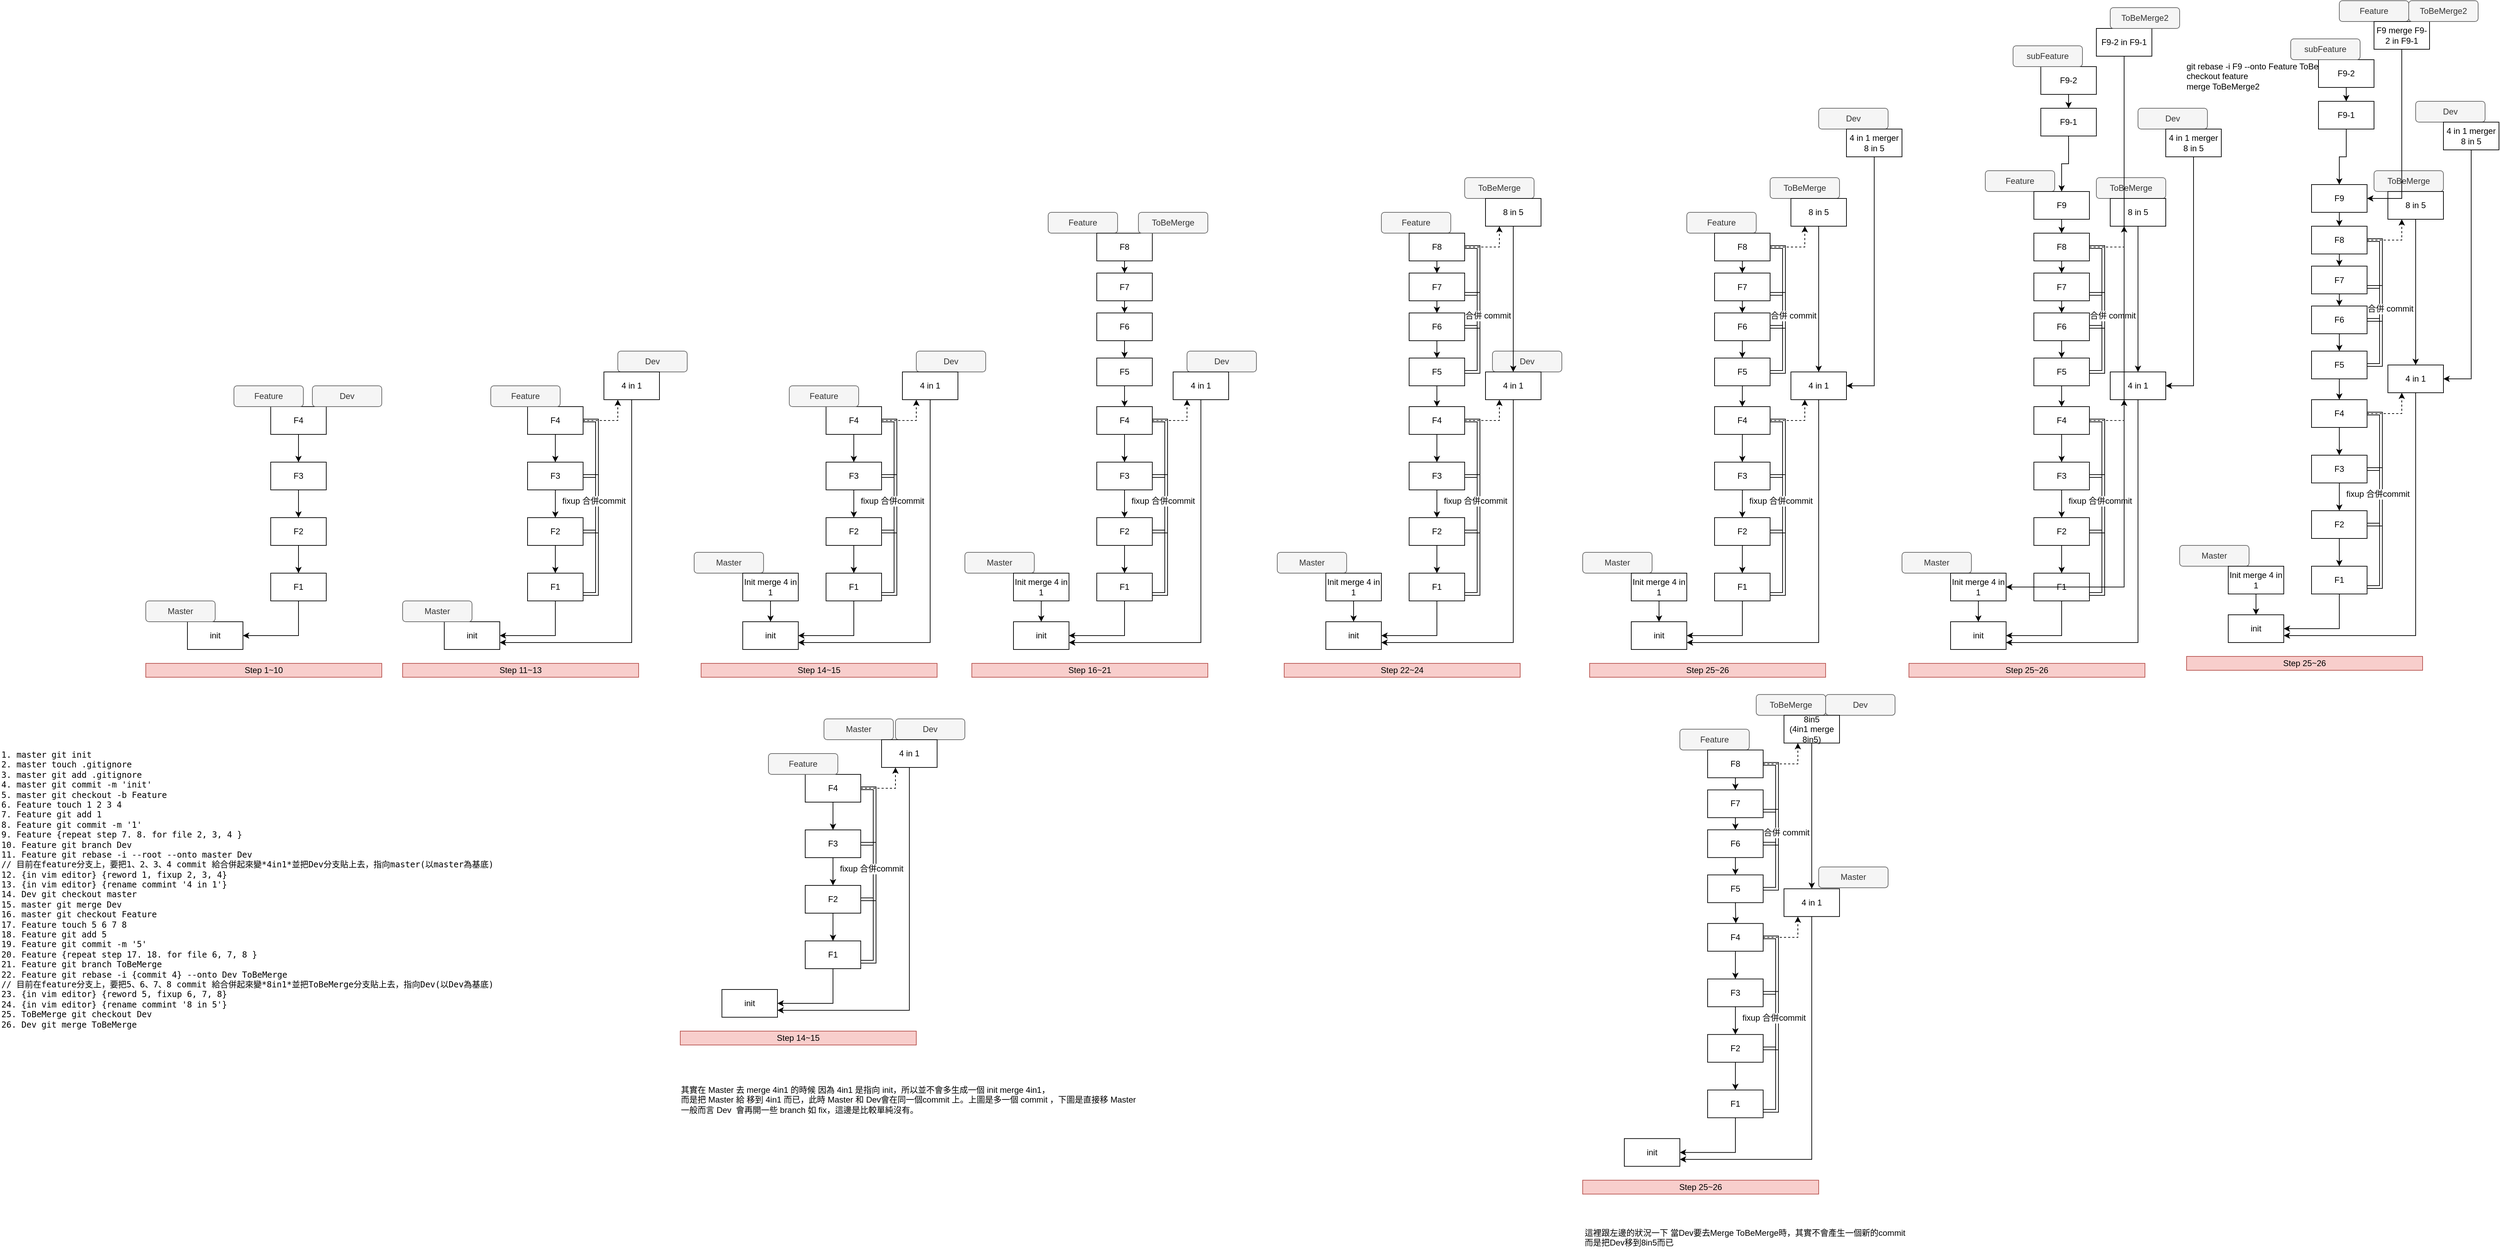 <mxfile version="10.8.0" type="github"><diagram id="5n1NIGyPZ_aDCbrONRBm" name="Page-1"><mxGraphModel dx="4478" dy="2246" grid="1" gridSize="10" guides="1" tooltips="1" connect="1" arrows="1" fold="1" page="1" pageScale="1" pageWidth="827" pageHeight="1169" math="0" shadow="0"><root><mxCell id="0"/><mxCell id="1" parent="0"/><mxCell id="LHEJx3aKFi3ai15IeEkY-32" value="init&lt;br&gt;" style="rounded=0;whiteSpace=wrap;html=1;" parent="1" vertex="1"><mxGeometry x="-1710" y="600" width="80" height="40" as="geometry"/></mxCell><mxCell id="LHEJx3aKFi3ai15IeEkY-33" style="edgeStyle=orthogonalEdgeStyle;rounded=0;orthogonalLoop=1;jettySize=auto;html=1;exitX=0.5;exitY=1;exitDx=0;exitDy=0;entryX=1;entryY=0.5;entryDx=0;entryDy=0;" parent="1" source="LHEJx3aKFi3ai15IeEkY-34" target="LHEJx3aKFi3ai15IeEkY-32" edge="1"><mxGeometry relative="1" as="geometry"/></mxCell><mxCell id="LHEJx3aKFi3ai15IeEkY-34" value="F1" style="rounded=0;whiteSpace=wrap;html=1;" parent="1" vertex="1"><mxGeometry x="-1590" y="530" width="80" height="40" as="geometry"/></mxCell><mxCell id="LHEJx3aKFi3ai15IeEkY-35" style="edgeStyle=orthogonalEdgeStyle;rounded=0;orthogonalLoop=1;jettySize=auto;html=1;exitX=0.5;exitY=1;exitDx=0;exitDy=0;" parent="1" source="LHEJx3aKFi3ai15IeEkY-36" target="LHEJx3aKFi3ai15IeEkY-34" edge="1"><mxGeometry relative="1" as="geometry"/></mxCell><mxCell id="LHEJx3aKFi3ai15IeEkY-36" value="F2" style="rounded=0;whiteSpace=wrap;html=1;" parent="1" vertex="1"><mxGeometry x="-1590" y="450" width="80" height="40" as="geometry"/></mxCell><mxCell id="LHEJx3aKFi3ai15IeEkY-37" style="edgeStyle=orthogonalEdgeStyle;rounded=0;orthogonalLoop=1;jettySize=auto;html=1;exitX=0.5;exitY=1;exitDx=0;exitDy=0;entryX=0.5;entryY=0;entryDx=0;entryDy=0;" parent="1" source="LHEJx3aKFi3ai15IeEkY-38" target="LHEJx3aKFi3ai15IeEkY-36" edge="1"><mxGeometry relative="1" as="geometry"/></mxCell><mxCell id="LHEJx3aKFi3ai15IeEkY-38" value="F3" style="rounded=0;whiteSpace=wrap;html=1;" parent="1" vertex="1"><mxGeometry x="-1590" y="370" width="80" height="40" as="geometry"/></mxCell><mxCell id="LHEJx3aKFi3ai15IeEkY-39" style="edgeStyle=orthogonalEdgeStyle;rounded=0;orthogonalLoop=1;jettySize=auto;html=1;exitX=0.5;exitY=1;exitDx=0;exitDy=0;entryX=0.5;entryY=0;entryDx=0;entryDy=0;" parent="1" source="LHEJx3aKFi3ai15IeEkY-40" target="LHEJx3aKFi3ai15IeEkY-38" edge="1"><mxGeometry relative="1" as="geometry"/></mxCell><mxCell id="LHEJx3aKFi3ai15IeEkY-40" value="F4" style="rounded=0;whiteSpace=wrap;html=1;" parent="1" vertex="1"><mxGeometry x="-1590" y="290" width="80" height="40" as="geometry"/></mxCell><mxCell id="LHEJx3aKFi3ai15IeEkY-42" value="Master" style="rounded=1;whiteSpace=wrap;html=1;fillColor=#f5f5f5;strokeColor=#666666;fontColor=#333333;" parent="1" vertex="1"><mxGeometry x="-1770" y="570" width="100" height="30" as="geometry"/></mxCell><mxCell id="LHEJx3aKFi3ai15IeEkY-53" value="Feature" style="rounded=1;whiteSpace=wrap;html=1;fillColor=#f5f5f5;strokeColor=#666666;fontColor=#333333;" parent="1" vertex="1"><mxGeometry x="-1643" y="260" width="100" height="30" as="geometry"/></mxCell><mxCell id="LHEJx3aKFi3ai15IeEkY-54" value="Dev" style="rounded=1;whiteSpace=wrap;html=1;fillColor=#f5f5f5;strokeColor=#666666;fontColor=#333333;" parent="1" vertex="1"><mxGeometry x="-1530" y="260" width="100" height="30" as="geometry"/></mxCell><mxCell id="LHEJx3aKFi3ai15IeEkY-55" value="Step 1~10" style="rounded=0;whiteSpace=wrap;html=1;fillColor=#f8cecc;strokeColor=#b85450;" parent="1" vertex="1"><mxGeometry x="-1770" y="660" width="340" height="20" as="geometry"/></mxCell><mxCell id="x_mPxjLTtzaCbzFs-VxB-2" value="init&lt;br&gt;" style="rounded=0;whiteSpace=wrap;html=1;" vertex="1" parent="1"><mxGeometry x="-1340" y="600" width="80" height="40" as="geometry"/></mxCell><mxCell id="x_mPxjLTtzaCbzFs-VxB-3" style="edgeStyle=orthogonalEdgeStyle;rounded=0;orthogonalLoop=1;jettySize=auto;html=1;exitX=0.5;exitY=1;exitDx=0;exitDy=0;entryX=1;entryY=0.5;entryDx=0;entryDy=0;" edge="1" parent="1" source="x_mPxjLTtzaCbzFs-VxB-4" target="x_mPxjLTtzaCbzFs-VxB-2"><mxGeometry relative="1" as="geometry"/></mxCell><mxCell id="x_mPxjLTtzaCbzFs-VxB-4" value="F1" style="rounded=0;whiteSpace=wrap;html=1;" vertex="1" parent="1"><mxGeometry x="-1220" y="530" width="80" height="40" as="geometry"/></mxCell><mxCell id="x_mPxjLTtzaCbzFs-VxB-5" style="edgeStyle=orthogonalEdgeStyle;rounded=0;orthogonalLoop=1;jettySize=auto;html=1;exitX=0.5;exitY=1;exitDx=0;exitDy=0;" edge="1" parent="1" source="x_mPxjLTtzaCbzFs-VxB-6" target="x_mPxjLTtzaCbzFs-VxB-4"><mxGeometry relative="1" as="geometry"/></mxCell><mxCell id="x_mPxjLTtzaCbzFs-VxB-6" value="F2" style="rounded=0;whiteSpace=wrap;html=1;" vertex="1" parent="1"><mxGeometry x="-1220" y="450" width="80" height="40" as="geometry"/></mxCell><mxCell id="x_mPxjLTtzaCbzFs-VxB-7" style="edgeStyle=orthogonalEdgeStyle;rounded=0;orthogonalLoop=1;jettySize=auto;html=1;exitX=0.5;exitY=1;exitDx=0;exitDy=0;entryX=0.5;entryY=0;entryDx=0;entryDy=0;" edge="1" parent="1" source="x_mPxjLTtzaCbzFs-VxB-8" target="x_mPxjLTtzaCbzFs-VxB-6"><mxGeometry relative="1" as="geometry"/></mxCell><mxCell id="x_mPxjLTtzaCbzFs-VxB-18" style="edgeStyle=orthogonalEdgeStyle;shape=link;rounded=0;orthogonalLoop=1;jettySize=auto;html=1;exitX=1;exitY=0.5;exitDx=0;exitDy=0;entryX=1;entryY=0.5;entryDx=0;entryDy=0;" edge="1" parent="1" source="x_mPxjLTtzaCbzFs-VxB-8" target="x_mPxjLTtzaCbzFs-VxB-6"><mxGeometry relative="1" as="geometry"/></mxCell><mxCell id="x_mPxjLTtzaCbzFs-VxB-8" value="F3" style="rounded=0;whiteSpace=wrap;html=1;" vertex="1" parent="1"><mxGeometry x="-1220" y="370" width="80" height="40" as="geometry"/></mxCell><mxCell id="x_mPxjLTtzaCbzFs-VxB-9" style="edgeStyle=orthogonalEdgeStyle;rounded=0;orthogonalLoop=1;jettySize=auto;html=1;exitX=0.5;exitY=1;exitDx=0;exitDy=0;entryX=0.5;entryY=0;entryDx=0;entryDy=0;" edge="1" parent="1" source="x_mPxjLTtzaCbzFs-VxB-10" target="x_mPxjLTtzaCbzFs-VxB-8"><mxGeometry relative="1" as="geometry"/></mxCell><mxCell id="x_mPxjLTtzaCbzFs-VxB-17" style="edgeStyle=orthogonalEdgeStyle;rounded=0;orthogonalLoop=1;jettySize=auto;html=1;exitX=1;exitY=0.5;exitDx=0;exitDy=0;entryX=1;entryY=0.75;entryDx=0;entryDy=0;shape=link;" edge="1" parent="1" source="x_mPxjLTtzaCbzFs-VxB-10" target="x_mPxjLTtzaCbzFs-VxB-4"><mxGeometry relative="1" as="geometry"/></mxCell><mxCell id="x_mPxjLTtzaCbzFs-VxB-21" value="fixup 合併commit&amp;nbsp;" style="text;html=1;resizable=0;points=[];align=center;verticalAlign=middle;labelBackgroundColor=#ffffff;" vertex="1" connectable="0" parent="x_mPxjLTtzaCbzFs-VxB-17"><mxGeometry x="-0.062" y="-3" relative="1" as="geometry"><mxPoint as="offset"/></mxGeometry></mxCell><mxCell id="x_mPxjLTtzaCbzFs-VxB-69" style="edgeStyle=orthogonalEdgeStyle;rounded=0;orthogonalLoop=1;jettySize=auto;html=1;exitX=1;exitY=0.5;exitDx=0;exitDy=0;entryX=0.25;entryY=1;entryDx=0;entryDy=0;dashed=1;" edge="1" parent="1" source="x_mPxjLTtzaCbzFs-VxB-10" target="x_mPxjLTtzaCbzFs-VxB-15"><mxGeometry relative="1" as="geometry"/></mxCell><mxCell id="x_mPxjLTtzaCbzFs-VxB-10" value="F4" style="rounded=0;whiteSpace=wrap;html=1;" vertex="1" parent="1"><mxGeometry x="-1220" y="290" width="80" height="40" as="geometry"/></mxCell><mxCell id="x_mPxjLTtzaCbzFs-VxB-11" value="Master" style="rounded=1;whiteSpace=wrap;html=1;fillColor=#f5f5f5;strokeColor=#666666;fontColor=#333333;" vertex="1" parent="1"><mxGeometry x="-1400" y="570" width="100" height="30" as="geometry"/></mxCell><mxCell id="x_mPxjLTtzaCbzFs-VxB-12" value="Feature" style="rounded=1;whiteSpace=wrap;html=1;fillColor=#f5f5f5;strokeColor=#666666;fontColor=#333333;" vertex="1" parent="1"><mxGeometry x="-1273" y="260" width="100" height="30" as="geometry"/></mxCell><mxCell id="x_mPxjLTtzaCbzFs-VxB-13" value="Dev" style="rounded=1;whiteSpace=wrap;html=1;fillColor=#f5f5f5;strokeColor=#666666;fontColor=#333333;" vertex="1" parent="1"><mxGeometry x="-1090" y="210" width="100" height="30" as="geometry"/></mxCell><mxCell id="x_mPxjLTtzaCbzFs-VxB-14" value="Step 11~13" style="rounded=0;whiteSpace=wrap;html=1;fillColor=#f8cecc;strokeColor=#b85450;" vertex="1" parent="1"><mxGeometry x="-1400" y="660" width="340" height="20" as="geometry"/></mxCell><mxCell id="x_mPxjLTtzaCbzFs-VxB-68" style="edgeStyle=orthogonalEdgeStyle;rounded=0;orthogonalLoop=1;jettySize=auto;html=1;exitX=0.5;exitY=1;exitDx=0;exitDy=0;entryX=1;entryY=0.75;entryDx=0;entryDy=0;" edge="1" parent="1" source="x_mPxjLTtzaCbzFs-VxB-15" target="x_mPxjLTtzaCbzFs-VxB-2"><mxGeometry relative="1" as="geometry"/></mxCell><mxCell id="x_mPxjLTtzaCbzFs-VxB-15" value="4 in 1" style="rounded=0;whiteSpace=wrap;html=1;" vertex="1" parent="1"><mxGeometry x="-1110" y="240" width="80" height="40" as="geometry"/></mxCell><mxCell id="x_mPxjLTtzaCbzFs-VxB-23" value="init&lt;br&gt;" style="rounded=0;whiteSpace=wrap;html=1;" vertex="1" parent="1"><mxGeometry x="-910" y="600" width="80" height="40" as="geometry"/></mxCell><mxCell id="x_mPxjLTtzaCbzFs-VxB-24" style="edgeStyle=orthogonalEdgeStyle;rounded=0;orthogonalLoop=1;jettySize=auto;html=1;exitX=0.5;exitY=1;exitDx=0;exitDy=0;entryX=1;entryY=0.5;entryDx=0;entryDy=0;" edge="1" parent="1" source="x_mPxjLTtzaCbzFs-VxB-25" target="x_mPxjLTtzaCbzFs-VxB-23"><mxGeometry relative="1" as="geometry"/></mxCell><mxCell id="x_mPxjLTtzaCbzFs-VxB-25" value="F1" style="rounded=0;whiteSpace=wrap;html=1;" vertex="1" parent="1"><mxGeometry x="-790" y="530" width="80" height="40" as="geometry"/></mxCell><mxCell id="x_mPxjLTtzaCbzFs-VxB-26" style="edgeStyle=orthogonalEdgeStyle;rounded=0;orthogonalLoop=1;jettySize=auto;html=1;exitX=0.5;exitY=1;exitDx=0;exitDy=0;" edge="1" parent="1" source="x_mPxjLTtzaCbzFs-VxB-27" target="x_mPxjLTtzaCbzFs-VxB-25"><mxGeometry relative="1" as="geometry"/></mxCell><mxCell id="x_mPxjLTtzaCbzFs-VxB-27" value="F2" style="rounded=0;whiteSpace=wrap;html=1;" vertex="1" parent="1"><mxGeometry x="-790" y="450" width="80" height="40" as="geometry"/></mxCell><mxCell id="x_mPxjLTtzaCbzFs-VxB-28" style="edgeStyle=orthogonalEdgeStyle;rounded=0;orthogonalLoop=1;jettySize=auto;html=1;exitX=0.5;exitY=1;exitDx=0;exitDy=0;entryX=0.5;entryY=0;entryDx=0;entryDy=0;" edge="1" parent="1" source="x_mPxjLTtzaCbzFs-VxB-30" target="x_mPxjLTtzaCbzFs-VxB-27"><mxGeometry relative="1" as="geometry"/></mxCell><mxCell id="x_mPxjLTtzaCbzFs-VxB-29" style="edgeStyle=orthogonalEdgeStyle;shape=link;rounded=0;orthogonalLoop=1;jettySize=auto;html=1;exitX=1;exitY=0.5;exitDx=0;exitDy=0;entryX=1;entryY=0.5;entryDx=0;entryDy=0;" edge="1" parent="1" source="x_mPxjLTtzaCbzFs-VxB-30" target="x_mPxjLTtzaCbzFs-VxB-27"><mxGeometry relative="1" as="geometry"/></mxCell><mxCell id="x_mPxjLTtzaCbzFs-VxB-30" value="F3" style="rounded=0;whiteSpace=wrap;html=1;" vertex="1" parent="1"><mxGeometry x="-790" y="370" width="80" height="40" as="geometry"/></mxCell><mxCell id="x_mPxjLTtzaCbzFs-VxB-31" style="edgeStyle=orthogonalEdgeStyle;rounded=0;orthogonalLoop=1;jettySize=auto;html=1;exitX=0.5;exitY=1;exitDx=0;exitDy=0;entryX=0.5;entryY=0;entryDx=0;entryDy=0;" edge="1" parent="1" source="x_mPxjLTtzaCbzFs-VxB-34" target="x_mPxjLTtzaCbzFs-VxB-30"><mxGeometry relative="1" as="geometry"/></mxCell><mxCell id="x_mPxjLTtzaCbzFs-VxB-32" style="edgeStyle=orthogonalEdgeStyle;rounded=0;orthogonalLoop=1;jettySize=auto;html=1;exitX=1;exitY=0.5;exitDx=0;exitDy=0;entryX=1;entryY=0.75;entryDx=0;entryDy=0;shape=link;" edge="1" parent="1" source="x_mPxjLTtzaCbzFs-VxB-34" target="x_mPxjLTtzaCbzFs-VxB-25"><mxGeometry relative="1" as="geometry"/></mxCell><mxCell id="x_mPxjLTtzaCbzFs-VxB-33" value="fixup 合併commit&amp;nbsp;" style="text;html=1;resizable=0;points=[];align=center;verticalAlign=middle;labelBackgroundColor=#ffffff;" vertex="1" connectable="0" parent="x_mPxjLTtzaCbzFs-VxB-32"><mxGeometry x="-0.062" y="-3" relative="1" as="geometry"><mxPoint as="offset"/></mxGeometry></mxCell><mxCell id="x_mPxjLTtzaCbzFs-VxB-71" style="edgeStyle=orthogonalEdgeStyle;rounded=0;orthogonalLoop=1;jettySize=auto;html=1;exitX=1;exitY=0.5;exitDx=0;exitDy=0;entryX=0.25;entryY=1;entryDx=0;entryDy=0;dashed=1;" edge="1" parent="1" source="x_mPxjLTtzaCbzFs-VxB-34" target="x_mPxjLTtzaCbzFs-VxB-40"><mxGeometry relative="1" as="geometry"/></mxCell><mxCell id="x_mPxjLTtzaCbzFs-VxB-34" value="F4" style="rounded=0;whiteSpace=wrap;html=1;" vertex="1" parent="1"><mxGeometry x="-790" y="290" width="80" height="40" as="geometry"/></mxCell><mxCell id="x_mPxjLTtzaCbzFs-VxB-35" value="Master" style="rounded=1;whiteSpace=wrap;html=1;fillColor=#f5f5f5;strokeColor=#666666;fontColor=#333333;" vertex="1" parent="1"><mxGeometry x="-980" y="500" width="100" height="30" as="geometry"/></mxCell><mxCell id="x_mPxjLTtzaCbzFs-VxB-36" value="Feature" style="rounded=1;whiteSpace=wrap;html=1;fillColor=#f5f5f5;strokeColor=#666666;fontColor=#333333;" vertex="1" parent="1"><mxGeometry x="-843" y="260" width="100" height="30" as="geometry"/></mxCell><mxCell id="x_mPxjLTtzaCbzFs-VxB-37" value="Dev" style="rounded=1;whiteSpace=wrap;html=1;fillColor=#f5f5f5;strokeColor=#666666;fontColor=#333333;" vertex="1" parent="1"><mxGeometry x="-660" y="210" width="100" height="30" as="geometry"/></mxCell><mxCell id="x_mPxjLTtzaCbzFs-VxB-38" value="Step 14~15" style="rounded=0;whiteSpace=wrap;html=1;fillColor=#f8cecc;strokeColor=#b85450;" vertex="1" parent="1"><mxGeometry x="-970" y="660" width="340" height="20" as="geometry"/></mxCell><mxCell id="x_mPxjLTtzaCbzFs-VxB-73" style="edgeStyle=orthogonalEdgeStyle;rounded=0;orthogonalLoop=1;jettySize=auto;html=1;exitX=0.5;exitY=1;exitDx=0;exitDy=0;entryX=1;entryY=0.75;entryDx=0;entryDy=0;" edge="1" parent="1" source="x_mPxjLTtzaCbzFs-VxB-40" target="x_mPxjLTtzaCbzFs-VxB-23"><mxGeometry relative="1" as="geometry"/></mxCell><mxCell id="x_mPxjLTtzaCbzFs-VxB-40" value="4 in 1" style="rounded=0;whiteSpace=wrap;html=1;" vertex="1" parent="1"><mxGeometry x="-680" y="240" width="80" height="40" as="geometry"/></mxCell><mxCell id="x_mPxjLTtzaCbzFs-VxB-42" style="edgeStyle=orthogonalEdgeStyle;rounded=0;orthogonalLoop=1;jettySize=auto;html=1;exitX=0.5;exitY=1;exitDx=0;exitDy=0;entryX=0.5;entryY=0;entryDx=0;entryDy=0;" edge="1" parent="1" source="x_mPxjLTtzaCbzFs-VxB-41" target="x_mPxjLTtzaCbzFs-VxB-23"><mxGeometry relative="1" as="geometry"/></mxCell><mxCell id="x_mPxjLTtzaCbzFs-VxB-41" value="Init merge 4 in 1" style="rounded=0;whiteSpace=wrap;html=1;" vertex="1" parent="1"><mxGeometry x="-910" y="530" width="80" height="40" as="geometry"/></mxCell><mxCell id="x_mPxjLTtzaCbzFs-VxB-43" value="init&lt;br&gt;" style="rounded=0;whiteSpace=wrap;html=1;" vertex="1" parent="1"><mxGeometry x="-520" y="600" width="80" height="40" as="geometry"/></mxCell><mxCell id="x_mPxjLTtzaCbzFs-VxB-44" style="edgeStyle=orthogonalEdgeStyle;rounded=0;orthogonalLoop=1;jettySize=auto;html=1;exitX=0.5;exitY=1;exitDx=0;exitDy=0;entryX=1;entryY=0.5;entryDx=0;entryDy=0;" edge="1" parent="1" source="x_mPxjLTtzaCbzFs-VxB-45" target="x_mPxjLTtzaCbzFs-VxB-43"><mxGeometry relative="1" as="geometry"/></mxCell><mxCell id="x_mPxjLTtzaCbzFs-VxB-45" value="F1" style="rounded=0;whiteSpace=wrap;html=1;" vertex="1" parent="1"><mxGeometry x="-400" y="530" width="80" height="40" as="geometry"/></mxCell><mxCell id="x_mPxjLTtzaCbzFs-VxB-46" style="edgeStyle=orthogonalEdgeStyle;rounded=0;orthogonalLoop=1;jettySize=auto;html=1;exitX=0.5;exitY=1;exitDx=0;exitDy=0;" edge="1" parent="1" source="x_mPxjLTtzaCbzFs-VxB-47" target="x_mPxjLTtzaCbzFs-VxB-45"><mxGeometry relative="1" as="geometry"/></mxCell><mxCell id="x_mPxjLTtzaCbzFs-VxB-47" value="F2" style="rounded=0;whiteSpace=wrap;html=1;" vertex="1" parent="1"><mxGeometry x="-400" y="450" width="80" height="40" as="geometry"/></mxCell><mxCell id="x_mPxjLTtzaCbzFs-VxB-48" style="edgeStyle=orthogonalEdgeStyle;rounded=0;orthogonalLoop=1;jettySize=auto;html=1;exitX=0.5;exitY=1;exitDx=0;exitDy=0;entryX=0.5;entryY=0;entryDx=0;entryDy=0;" edge="1" parent="1" source="x_mPxjLTtzaCbzFs-VxB-50" target="x_mPxjLTtzaCbzFs-VxB-47"><mxGeometry relative="1" as="geometry"/></mxCell><mxCell id="x_mPxjLTtzaCbzFs-VxB-49" style="edgeStyle=orthogonalEdgeStyle;shape=link;rounded=0;orthogonalLoop=1;jettySize=auto;html=1;exitX=1;exitY=0.5;exitDx=0;exitDy=0;entryX=1;entryY=0.5;entryDx=0;entryDy=0;" edge="1" parent="1" source="x_mPxjLTtzaCbzFs-VxB-50" target="x_mPxjLTtzaCbzFs-VxB-47"><mxGeometry relative="1" as="geometry"/></mxCell><mxCell id="x_mPxjLTtzaCbzFs-VxB-50" value="F3" style="rounded=0;whiteSpace=wrap;html=1;" vertex="1" parent="1"><mxGeometry x="-400" y="370" width="80" height="40" as="geometry"/></mxCell><mxCell id="x_mPxjLTtzaCbzFs-VxB-51" style="edgeStyle=orthogonalEdgeStyle;rounded=0;orthogonalLoop=1;jettySize=auto;html=1;exitX=0.5;exitY=1;exitDx=0;exitDy=0;entryX=0.5;entryY=0;entryDx=0;entryDy=0;" edge="1" parent="1" source="x_mPxjLTtzaCbzFs-VxB-54" target="x_mPxjLTtzaCbzFs-VxB-50"><mxGeometry relative="1" as="geometry"/></mxCell><mxCell id="x_mPxjLTtzaCbzFs-VxB-52" style="edgeStyle=orthogonalEdgeStyle;rounded=0;orthogonalLoop=1;jettySize=auto;html=1;exitX=1;exitY=0.5;exitDx=0;exitDy=0;entryX=1;entryY=0.75;entryDx=0;entryDy=0;shape=link;" edge="1" parent="1" source="x_mPxjLTtzaCbzFs-VxB-54" target="x_mPxjLTtzaCbzFs-VxB-45"><mxGeometry relative="1" as="geometry"/></mxCell><mxCell id="x_mPxjLTtzaCbzFs-VxB-53" value="fixup 合併commit&amp;nbsp;" style="text;html=1;resizable=0;points=[];align=center;verticalAlign=middle;labelBackgroundColor=#ffffff;" vertex="1" connectable="0" parent="x_mPxjLTtzaCbzFs-VxB-52"><mxGeometry x="-0.062" y="-3" relative="1" as="geometry"><mxPoint as="offset"/></mxGeometry></mxCell><mxCell id="x_mPxjLTtzaCbzFs-VxB-75" style="edgeStyle=orthogonalEdgeStyle;rounded=0;orthogonalLoop=1;jettySize=auto;html=1;exitX=1;exitY=0.5;exitDx=0;exitDy=0;entryX=0.25;entryY=1;entryDx=0;entryDy=0;dashed=1;" edge="1" parent="1" source="x_mPxjLTtzaCbzFs-VxB-54" target="x_mPxjLTtzaCbzFs-VxB-60"><mxGeometry relative="1" as="geometry"/></mxCell><mxCell id="x_mPxjLTtzaCbzFs-VxB-54" value="F4" style="rounded=0;whiteSpace=wrap;html=1;" vertex="1" parent="1"><mxGeometry x="-400" y="290" width="80" height="40" as="geometry"/></mxCell><mxCell id="x_mPxjLTtzaCbzFs-VxB-55" value="Master" style="rounded=1;whiteSpace=wrap;html=1;fillColor=#f5f5f5;strokeColor=#666666;fontColor=#333333;" vertex="1" parent="1"><mxGeometry x="-590" y="500" width="100" height="30" as="geometry"/></mxCell><mxCell id="x_mPxjLTtzaCbzFs-VxB-57" value="Dev" style="rounded=1;whiteSpace=wrap;html=1;fillColor=#f5f5f5;strokeColor=#666666;fontColor=#333333;" vertex="1" parent="1"><mxGeometry x="-270" y="210" width="100" height="30" as="geometry"/></mxCell><mxCell id="x_mPxjLTtzaCbzFs-VxB-58" value="Step 16~21" style="rounded=0;whiteSpace=wrap;html=1;fillColor=#f8cecc;strokeColor=#b85450;" vertex="1" parent="1"><mxGeometry x="-580" y="660" width="340" height="20" as="geometry"/></mxCell><mxCell id="x_mPxjLTtzaCbzFs-VxB-72" style="edgeStyle=orthogonalEdgeStyle;rounded=0;orthogonalLoop=1;jettySize=auto;html=1;exitX=0.5;exitY=1;exitDx=0;exitDy=0;entryX=1;entryY=0.75;entryDx=0;entryDy=0;" edge="1" parent="1" source="x_mPxjLTtzaCbzFs-VxB-60" target="x_mPxjLTtzaCbzFs-VxB-43"><mxGeometry relative="1" as="geometry"/></mxCell><mxCell id="x_mPxjLTtzaCbzFs-VxB-60" value="4 in 1" style="rounded=0;whiteSpace=wrap;html=1;" vertex="1" parent="1"><mxGeometry x="-290" y="240" width="80" height="40" as="geometry"/></mxCell><mxCell id="x_mPxjLTtzaCbzFs-VxB-61" style="edgeStyle=orthogonalEdgeStyle;rounded=0;orthogonalLoop=1;jettySize=auto;html=1;exitX=0.5;exitY=1;exitDx=0;exitDy=0;entryX=0.5;entryY=0;entryDx=0;entryDy=0;" edge="1" parent="1" source="x_mPxjLTtzaCbzFs-VxB-62" target="x_mPxjLTtzaCbzFs-VxB-43"><mxGeometry relative="1" as="geometry"/></mxCell><mxCell id="x_mPxjLTtzaCbzFs-VxB-62" value="Init merge 4 in 1" style="rounded=0;whiteSpace=wrap;html=1;" vertex="1" parent="1"><mxGeometry x="-520" y="530" width="80" height="40" as="geometry"/></mxCell><mxCell id="x_mPxjLTtzaCbzFs-VxB-76" value="Feature" style="rounded=1;whiteSpace=wrap;html=1;fillColor=#f5f5f5;strokeColor=#666666;fontColor=#333333;" vertex="1" parent="1"><mxGeometry x="-470" y="10" width="100" height="30" as="geometry"/></mxCell><mxCell id="x_mPxjLTtzaCbzFs-VxB-77" style="edgeStyle=orthogonalEdgeStyle;rounded=0;orthogonalLoop=1;jettySize=auto;html=1;exitX=0.5;exitY=1;exitDx=0;exitDy=0;entryX=0.5;entryY=0;entryDx=0;entryDy=0;" edge="1" parent="1" source="x_mPxjLTtzaCbzFs-VxB-78"><mxGeometry relative="1" as="geometry"><mxPoint x="-360" y="290" as="targetPoint"/></mxGeometry></mxCell><mxCell id="x_mPxjLTtzaCbzFs-VxB-78" value="F5" style="rounded=0;whiteSpace=wrap;html=1;" vertex="1" parent="1"><mxGeometry x="-400" y="220" width="80" height="40" as="geometry"/></mxCell><mxCell id="x_mPxjLTtzaCbzFs-VxB-79" style="edgeStyle=orthogonalEdgeStyle;rounded=0;orthogonalLoop=1;jettySize=auto;html=1;exitX=0.5;exitY=1;exitDx=0;exitDy=0;" edge="1" parent="1" source="x_mPxjLTtzaCbzFs-VxB-80" target="x_mPxjLTtzaCbzFs-VxB-82"><mxGeometry relative="1" as="geometry"/></mxCell><mxCell id="x_mPxjLTtzaCbzFs-VxB-80" value="F8" style="rounded=0;whiteSpace=wrap;html=1;" vertex="1" parent="1"><mxGeometry x="-400" y="40" width="80" height="40" as="geometry"/></mxCell><mxCell id="x_mPxjLTtzaCbzFs-VxB-81" style="edgeStyle=orthogonalEdgeStyle;rounded=0;orthogonalLoop=1;jettySize=auto;html=1;exitX=0.5;exitY=1;exitDx=0;exitDy=0;entryX=0.5;entryY=0;entryDx=0;entryDy=0;" edge="1" parent="1" source="x_mPxjLTtzaCbzFs-VxB-82" target="x_mPxjLTtzaCbzFs-VxB-84"><mxGeometry relative="1" as="geometry"/></mxCell><mxCell id="x_mPxjLTtzaCbzFs-VxB-82" value="F7" style="rounded=0;whiteSpace=wrap;html=1;" vertex="1" parent="1"><mxGeometry x="-400" y="97.5" width="80" height="40" as="geometry"/></mxCell><mxCell id="x_mPxjLTtzaCbzFs-VxB-83" style="edgeStyle=orthogonalEdgeStyle;rounded=0;orthogonalLoop=1;jettySize=auto;html=1;exitX=0.5;exitY=1;exitDx=0;exitDy=0;" edge="1" parent="1" source="x_mPxjLTtzaCbzFs-VxB-84" target="x_mPxjLTtzaCbzFs-VxB-78"><mxGeometry relative="1" as="geometry"/></mxCell><mxCell id="x_mPxjLTtzaCbzFs-VxB-84" value="F6" style="rounded=0;whiteSpace=wrap;html=1;" vertex="1" parent="1"><mxGeometry x="-400" y="155" width="80" height="40" as="geometry"/></mxCell><mxCell id="x_mPxjLTtzaCbzFs-VxB-85" value="ToBeMerge" style="rounded=1;whiteSpace=wrap;html=1;fillColor=#f5f5f5;strokeColor=#666666;fontColor=#333333;" vertex="1" parent="1"><mxGeometry x="-340" y="10" width="100" height="30" as="geometry"/></mxCell><mxCell id="x_mPxjLTtzaCbzFs-VxB-86" value="init&lt;br&gt;" style="rounded=0;whiteSpace=wrap;html=1;" vertex="1" parent="1"><mxGeometry x="-70" y="600" width="80" height="40" as="geometry"/></mxCell><mxCell id="x_mPxjLTtzaCbzFs-VxB-87" style="edgeStyle=orthogonalEdgeStyle;rounded=0;orthogonalLoop=1;jettySize=auto;html=1;exitX=0.5;exitY=1;exitDx=0;exitDy=0;entryX=1;entryY=0.5;entryDx=0;entryDy=0;" edge="1" parent="1" source="x_mPxjLTtzaCbzFs-VxB-88" target="x_mPxjLTtzaCbzFs-VxB-86"><mxGeometry relative="1" as="geometry"/></mxCell><mxCell id="x_mPxjLTtzaCbzFs-VxB-88" value="F1" style="rounded=0;whiteSpace=wrap;html=1;" vertex="1" parent="1"><mxGeometry x="50" y="530" width="80" height="40" as="geometry"/></mxCell><mxCell id="x_mPxjLTtzaCbzFs-VxB-89" style="edgeStyle=orthogonalEdgeStyle;rounded=0;orthogonalLoop=1;jettySize=auto;html=1;exitX=0.5;exitY=1;exitDx=0;exitDy=0;" edge="1" parent="1" source="x_mPxjLTtzaCbzFs-VxB-90" target="x_mPxjLTtzaCbzFs-VxB-88"><mxGeometry relative="1" as="geometry"/></mxCell><mxCell id="x_mPxjLTtzaCbzFs-VxB-90" value="F2" style="rounded=0;whiteSpace=wrap;html=1;" vertex="1" parent="1"><mxGeometry x="50" y="450" width="80" height="40" as="geometry"/></mxCell><mxCell id="x_mPxjLTtzaCbzFs-VxB-91" style="edgeStyle=orthogonalEdgeStyle;rounded=0;orthogonalLoop=1;jettySize=auto;html=1;exitX=0.5;exitY=1;exitDx=0;exitDy=0;entryX=0.5;entryY=0;entryDx=0;entryDy=0;" edge="1" parent="1" source="x_mPxjLTtzaCbzFs-VxB-93" target="x_mPxjLTtzaCbzFs-VxB-90"><mxGeometry relative="1" as="geometry"/></mxCell><mxCell id="x_mPxjLTtzaCbzFs-VxB-92" style="edgeStyle=orthogonalEdgeStyle;shape=link;rounded=0;orthogonalLoop=1;jettySize=auto;html=1;exitX=1;exitY=0.5;exitDx=0;exitDy=0;entryX=1;entryY=0.5;entryDx=0;entryDy=0;" edge="1" parent="1" source="x_mPxjLTtzaCbzFs-VxB-93" target="x_mPxjLTtzaCbzFs-VxB-90"><mxGeometry relative="1" as="geometry"/></mxCell><mxCell id="x_mPxjLTtzaCbzFs-VxB-93" value="F3" style="rounded=0;whiteSpace=wrap;html=1;" vertex="1" parent="1"><mxGeometry x="50" y="370" width="80" height="40" as="geometry"/></mxCell><mxCell id="x_mPxjLTtzaCbzFs-VxB-94" style="edgeStyle=orthogonalEdgeStyle;rounded=0;orthogonalLoop=1;jettySize=auto;html=1;exitX=0.5;exitY=1;exitDx=0;exitDy=0;entryX=0.5;entryY=0;entryDx=0;entryDy=0;" edge="1" parent="1" source="x_mPxjLTtzaCbzFs-VxB-98" target="x_mPxjLTtzaCbzFs-VxB-93"><mxGeometry relative="1" as="geometry"/></mxCell><mxCell id="x_mPxjLTtzaCbzFs-VxB-95" style="edgeStyle=orthogonalEdgeStyle;rounded=0;orthogonalLoop=1;jettySize=auto;html=1;exitX=1;exitY=0.5;exitDx=0;exitDy=0;entryX=1;entryY=0.75;entryDx=0;entryDy=0;shape=link;" edge="1" parent="1" source="x_mPxjLTtzaCbzFs-VxB-98" target="x_mPxjLTtzaCbzFs-VxB-88"><mxGeometry relative="1" as="geometry"/></mxCell><mxCell id="x_mPxjLTtzaCbzFs-VxB-96" value="fixup 合併commit&amp;nbsp;" style="text;html=1;resizable=0;points=[];align=center;verticalAlign=middle;labelBackgroundColor=#ffffff;" vertex="1" connectable="0" parent="x_mPxjLTtzaCbzFs-VxB-95"><mxGeometry x="-0.062" y="-3" relative="1" as="geometry"><mxPoint as="offset"/></mxGeometry></mxCell><mxCell id="x_mPxjLTtzaCbzFs-VxB-97" style="edgeStyle=orthogonalEdgeStyle;rounded=0;orthogonalLoop=1;jettySize=auto;html=1;exitX=1;exitY=0.5;exitDx=0;exitDy=0;entryX=0.25;entryY=1;entryDx=0;entryDy=0;dashed=1;" edge="1" parent="1" source="x_mPxjLTtzaCbzFs-VxB-98" target="x_mPxjLTtzaCbzFs-VxB-103"><mxGeometry relative="1" as="geometry"/></mxCell><mxCell id="x_mPxjLTtzaCbzFs-VxB-98" value="F4" style="rounded=0;whiteSpace=wrap;html=1;" vertex="1" parent="1"><mxGeometry x="50" y="290" width="80" height="40" as="geometry"/></mxCell><mxCell id="x_mPxjLTtzaCbzFs-VxB-99" value="Master" style="rounded=1;whiteSpace=wrap;html=1;fillColor=#f5f5f5;strokeColor=#666666;fontColor=#333333;" vertex="1" parent="1"><mxGeometry x="-140" y="500" width="100" height="30" as="geometry"/></mxCell><mxCell id="x_mPxjLTtzaCbzFs-VxB-100" value="Dev" style="rounded=1;whiteSpace=wrap;html=1;fillColor=#f5f5f5;strokeColor=#666666;fontColor=#333333;" vertex="1" parent="1"><mxGeometry x="170" y="210" width="100" height="30" as="geometry"/></mxCell><mxCell id="x_mPxjLTtzaCbzFs-VxB-101" value="Step 22~24" style="rounded=0;whiteSpace=wrap;html=1;fillColor=#f8cecc;strokeColor=#b85450;" vertex="1" parent="1"><mxGeometry x="-130" y="660" width="340" height="20" as="geometry"/></mxCell><mxCell id="x_mPxjLTtzaCbzFs-VxB-102" style="edgeStyle=orthogonalEdgeStyle;rounded=0;orthogonalLoop=1;jettySize=auto;html=1;exitX=0.5;exitY=1;exitDx=0;exitDy=0;entryX=1;entryY=0.75;entryDx=0;entryDy=0;" edge="1" parent="1" source="x_mPxjLTtzaCbzFs-VxB-103" target="x_mPxjLTtzaCbzFs-VxB-86"><mxGeometry relative="1" as="geometry"/></mxCell><mxCell id="x_mPxjLTtzaCbzFs-VxB-103" value="4 in 1" style="rounded=0;whiteSpace=wrap;html=1;" vertex="1" parent="1"><mxGeometry x="160" y="240" width="80" height="40" as="geometry"/></mxCell><mxCell id="x_mPxjLTtzaCbzFs-VxB-104" style="edgeStyle=orthogonalEdgeStyle;rounded=0;orthogonalLoop=1;jettySize=auto;html=1;exitX=0.5;exitY=1;exitDx=0;exitDy=0;entryX=0.5;entryY=0;entryDx=0;entryDy=0;" edge="1" parent="1" source="x_mPxjLTtzaCbzFs-VxB-105" target="x_mPxjLTtzaCbzFs-VxB-86"><mxGeometry relative="1" as="geometry"/></mxCell><mxCell id="x_mPxjLTtzaCbzFs-VxB-105" value="Init merge 4 in 1" style="rounded=0;whiteSpace=wrap;html=1;" vertex="1" parent="1"><mxGeometry x="-70" y="530" width="80" height="40" as="geometry"/></mxCell><mxCell id="x_mPxjLTtzaCbzFs-VxB-106" value="Feature" style="rounded=1;whiteSpace=wrap;html=1;fillColor=#f5f5f5;strokeColor=#666666;fontColor=#333333;" vertex="1" parent="1"><mxGeometry x="10" y="10" width="100" height="30" as="geometry"/></mxCell><mxCell id="x_mPxjLTtzaCbzFs-VxB-107" style="edgeStyle=orthogonalEdgeStyle;rounded=0;orthogonalLoop=1;jettySize=auto;html=1;exitX=0.5;exitY=1;exitDx=0;exitDy=0;entryX=0.5;entryY=0;entryDx=0;entryDy=0;" edge="1" parent="1" source="x_mPxjLTtzaCbzFs-VxB-108"><mxGeometry relative="1" as="geometry"><mxPoint x="90" y="290" as="targetPoint"/></mxGeometry></mxCell><mxCell id="x_mPxjLTtzaCbzFs-VxB-108" value="F5" style="rounded=0;whiteSpace=wrap;html=1;" vertex="1" parent="1"><mxGeometry x="50" y="220" width="80" height="40" as="geometry"/></mxCell><mxCell id="x_mPxjLTtzaCbzFs-VxB-109" style="edgeStyle=orthogonalEdgeStyle;rounded=0;orthogonalLoop=1;jettySize=auto;html=1;exitX=0.5;exitY=1;exitDx=0;exitDy=0;" edge="1" parent="1" source="x_mPxjLTtzaCbzFs-VxB-110" target="x_mPxjLTtzaCbzFs-VxB-112"><mxGeometry relative="1" as="geometry"/></mxCell><mxCell id="x_mPxjLTtzaCbzFs-VxB-116" style="edgeStyle=orthogonalEdgeStyle;rounded=0;orthogonalLoop=1;jettySize=auto;html=1;exitX=1;exitY=0.5;exitDx=0;exitDy=0;entryX=1;entryY=0.5;entryDx=0;entryDy=0;shape=link;" edge="1" parent="1" source="x_mPxjLTtzaCbzFs-VxB-110" target="x_mPxjLTtzaCbzFs-VxB-108"><mxGeometry relative="1" as="geometry"/></mxCell><mxCell id="x_mPxjLTtzaCbzFs-VxB-120" style="edgeStyle=orthogonalEdgeStyle;rounded=0;orthogonalLoop=1;jettySize=auto;html=1;exitX=1;exitY=0.5;exitDx=0;exitDy=0;entryX=0.25;entryY=1;entryDx=0;entryDy=0;dashed=1;" edge="1" parent="1" source="x_mPxjLTtzaCbzFs-VxB-110" target="x_mPxjLTtzaCbzFs-VxB-119"><mxGeometry relative="1" as="geometry"/></mxCell><mxCell id="x_mPxjLTtzaCbzFs-VxB-110" value="F8" style="rounded=0;whiteSpace=wrap;html=1;" vertex="1" parent="1"><mxGeometry x="50" y="40" width="80" height="40" as="geometry"/></mxCell><mxCell id="x_mPxjLTtzaCbzFs-VxB-111" style="edgeStyle=orthogonalEdgeStyle;rounded=0;orthogonalLoop=1;jettySize=auto;html=1;exitX=0.5;exitY=1;exitDx=0;exitDy=0;entryX=0.5;entryY=0;entryDx=0;entryDy=0;" edge="1" parent="1" source="x_mPxjLTtzaCbzFs-VxB-112" target="x_mPxjLTtzaCbzFs-VxB-114"><mxGeometry relative="1" as="geometry"/></mxCell><mxCell id="x_mPxjLTtzaCbzFs-VxB-117" style="edgeStyle=orthogonalEdgeStyle;rounded=0;orthogonalLoop=1;jettySize=auto;html=1;exitX=1;exitY=0.75;exitDx=0;exitDy=0;entryX=1;entryY=0.5;entryDx=0;entryDy=0;shape=link;" edge="1" parent="1" source="x_mPxjLTtzaCbzFs-VxB-112" target="x_mPxjLTtzaCbzFs-VxB-114"><mxGeometry relative="1" as="geometry"/></mxCell><mxCell id="x_mPxjLTtzaCbzFs-VxB-118" value="fixup 合併 commit" style="text;html=1;resizable=0;points=[];align=center;verticalAlign=middle;labelBackgroundColor=#ffffff;" vertex="1" connectable="0" parent="x_mPxjLTtzaCbzFs-VxB-117"><mxGeometry x="0.172" y="-1" relative="1" as="geometry"><mxPoint as="offset"/></mxGeometry></mxCell><mxCell id="x_mPxjLTtzaCbzFs-VxB-112" value="F7" style="rounded=0;whiteSpace=wrap;html=1;" vertex="1" parent="1"><mxGeometry x="50" y="97.5" width="80" height="40" as="geometry"/></mxCell><mxCell id="x_mPxjLTtzaCbzFs-VxB-113" style="edgeStyle=orthogonalEdgeStyle;rounded=0;orthogonalLoop=1;jettySize=auto;html=1;exitX=0.5;exitY=1;exitDx=0;exitDy=0;" edge="1" parent="1" source="x_mPxjLTtzaCbzFs-VxB-114" target="x_mPxjLTtzaCbzFs-VxB-108"><mxGeometry relative="1" as="geometry"/></mxCell><mxCell id="x_mPxjLTtzaCbzFs-VxB-114" value="F6" style="rounded=0;whiteSpace=wrap;html=1;" vertex="1" parent="1"><mxGeometry x="50" y="155" width="80" height="40" as="geometry"/></mxCell><mxCell id="x_mPxjLTtzaCbzFs-VxB-115" value="ToBeMerge" style="rounded=1;whiteSpace=wrap;html=1;fillColor=#f5f5f5;strokeColor=#666666;fontColor=#333333;" vertex="1" parent="1"><mxGeometry x="130" y="-40" width="100" height="30" as="geometry"/></mxCell><mxCell id="x_mPxjLTtzaCbzFs-VxB-121" style="edgeStyle=orthogonalEdgeStyle;rounded=0;orthogonalLoop=1;jettySize=auto;html=1;exitX=0.5;exitY=1;exitDx=0;exitDy=0;entryX=0.5;entryY=0;entryDx=0;entryDy=0;" edge="1" parent="1" source="x_mPxjLTtzaCbzFs-VxB-119" target="x_mPxjLTtzaCbzFs-VxB-103"><mxGeometry relative="1" as="geometry"/></mxCell><mxCell id="x_mPxjLTtzaCbzFs-VxB-119" value="8 in 5&lt;br&gt;" style="rounded=0;whiteSpace=wrap;html=1;" vertex="1" parent="1"><mxGeometry x="160" y="-10" width="80" height="40" as="geometry"/></mxCell><mxCell id="x_mPxjLTtzaCbzFs-VxB-122" value="init&lt;br&gt;" style="rounded=0;whiteSpace=wrap;html=1;" vertex="1" parent="1"><mxGeometry x="370" y="600" width="80" height="40" as="geometry"/></mxCell><mxCell id="x_mPxjLTtzaCbzFs-VxB-123" style="edgeStyle=orthogonalEdgeStyle;rounded=0;orthogonalLoop=1;jettySize=auto;html=1;exitX=0.5;exitY=1;exitDx=0;exitDy=0;entryX=1;entryY=0.5;entryDx=0;entryDy=0;" edge="1" parent="1" source="x_mPxjLTtzaCbzFs-VxB-124" target="x_mPxjLTtzaCbzFs-VxB-122"><mxGeometry relative="1" as="geometry"/></mxCell><mxCell id="x_mPxjLTtzaCbzFs-VxB-124" value="F1" style="rounded=0;whiteSpace=wrap;html=1;" vertex="1" parent="1"><mxGeometry x="490" y="530" width="80" height="40" as="geometry"/></mxCell><mxCell id="x_mPxjLTtzaCbzFs-VxB-125" style="edgeStyle=orthogonalEdgeStyle;rounded=0;orthogonalLoop=1;jettySize=auto;html=1;exitX=0.5;exitY=1;exitDx=0;exitDy=0;" edge="1" parent="1" source="x_mPxjLTtzaCbzFs-VxB-126" target="x_mPxjLTtzaCbzFs-VxB-124"><mxGeometry relative="1" as="geometry"/></mxCell><mxCell id="x_mPxjLTtzaCbzFs-VxB-126" value="F2" style="rounded=0;whiteSpace=wrap;html=1;" vertex="1" parent="1"><mxGeometry x="490" y="450" width="80" height="40" as="geometry"/></mxCell><mxCell id="x_mPxjLTtzaCbzFs-VxB-127" style="edgeStyle=orthogonalEdgeStyle;rounded=0;orthogonalLoop=1;jettySize=auto;html=1;exitX=0.5;exitY=1;exitDx=0;exitDy=0;entryX=0.5;entryY=0;entryDx=0;entryDy=0;" edge="1" parent="1" source="x_mPxjLTtzaCbzFs-VxB-129" target="x_mPxjLTtzaCbzFs-VxB-126"><mxGeometry relative="1" as="geometry"/></mxCell><mxCell id="x_mPxjLTtzaCbzFs-VxB-128" style="edgeStyle=orthogonalEdgeStyle;shape=link;rounded=0;orthogonalLoop=1;jettySize=auto;html=1;exitX=1;exitY=0.5;exitDx=0;exitDy=0;entryX=1;entryY=0.5;entryDx=0;entryDy=0;" edge="1" parent="1" source="x_mPxjLTtzaCbzFs-VxB-129" target="x_mPxjLTtzaCbzFs-VxB-126"><mxGeometry relative="1" as="geometry"/></mxCell><mxCell id="x_mPxjLTtzaCbzFs-VxB-129" value="F3" style="rounded=0;whiteSpace=wrap;html=1;" vertex="1" parent="1"><mxGeometry x="490" y="370" width="80" height="40" as="geometry"/></mxCell><mxCell id="x_mPxjLTtzaCbzFs-VxB-130" style="edgeStyle=orthogonalEdgeStyle;rounded=0;orthogonalLoop=1;jettySize=auto;html=1;exitX=0.5;exitY=1;exitDx=0;exitDy=0;entryX=0.5;entryY=0;entryDx=0;entryDy=0;" edge="1" parent="1" source="x_mPxjLTtzaCbzFs-VxB-134" target="x_mPxjLTtzaCbzFs-VxB-129"><mxGeometry relative="1" as="geometry"/></mxCell><mxCell id="x_mPxjLTtzaCbzFs-VxB-131" style="edgeStyle=orthogonalEdgeStyle;rounded=0;orthogonalLoop=1;jettySize=auto;html=1;exitX=1;exitY=0.5;exitDx=0;exitDy=0;entryX=1;entryY=0.75;entryDx=0;entryDy=0;shape=link;" edge="1" parent="1" source="x_mPxjLTtzaCbzFs-VxB-134" target="x_mPxjLTtzaCbzFs-VxB-124"><mxGeometry relative="1" as="geometry"/></mxCell><mxCell id="x_mPxjLTtzaCbzFs-VxB-132" value="fixup 合併commit&amp;nbsp;" style="text;html=1;resizable=0;points=[];align=center;verticalAlign=middle;labelBackgroundColor=#ffffff;" vertex="1" connectable="0" parent="x_mPxjLTtzaCbzFs-VxB-131"><mxGeometry x="-0.062" y="-3" relative="1" as="geometry"><mxPoint as="offset"/></mxGeometry></mxCell><mxCell id="x_mPxjLTtzaCbzFs-VxB-133" style="edgeStyle=orthogonalEdgeStyle;rounded=0;orthogonalLoop=1;jettySize=auto;html=1;exitX=1;exitY=0.5;exitDx=0;exitDy=0;entryX=0.25;entryY=1;entryDx=0;entryDy=0;dashed=1;" edge="1" parent="1" source="x_mPxjLTtzaCbzFs-VxB-134" target="x_mPxjLTtzaCbzFs-VxB-139"><mxGeometry relative="1" as="geometry"/></mxCell><mxCell id="x_mPxjLTtzaCbzFs-VxB-134" value="F4" style="rounded=0;whiteSpace=wrap;html=1;" vertex="1" parent="1"><mxGeometry x="490" y="290" width="80" height="40" as="geometry"/></mxCell><mxCell id="x_mPxjLTtzaCbzFs-VxB-135" value="Master" style="rounded=1;whiteSpace=wrap;html=1;fillColor=#f5f5f5;strokeColor=#666666;fontColor=#333333;" vertex="1" parent="1"><mxGeometry x="300" y="500" width="100" height="30" as="geometry"/></mxCell><mxCell id="x_mPxjLTtzaCbzFs-VxB-136" value="Dev" style="rounded=1;whiteSpace=wrap;html=1;fillColor=#f5f5f5;strokeColor=#666666;fontColor=#333333;" vertex="1" parent="1"><mxGeometry x="640" y="-140" width="100" height="30" as="geometry"/></mxCell><mxCell id="x_mPxjLTtzaCbzFs-VxB-137" value="Step 25~26" style="rounded=0;whiteSpace=wrap;html=1;fillColor=#f8cecc;strokeColor=#b85450;" vertex="1" parent="1"><mxGeometry x="310" y="660" width="340" height="20" as="geometry"/></mxCell><mxCell id="x_mPxjLTtzaCbzFs-VxB-138" style="edgeStyle=orthogonalEdgeStyle;rounded=0;orthogonalLoop=1;jettySize=auto;html=1;exitX=0.5;exitY=1;exitDx=0;exitDy=0;entryX=1;entryY=0.75;entryDx=0;entryDy=0;" edge="1" parent="1" source="x_mPxjLTtzaCbzFs-VxB-139" target="x_mPxjLTtzaCbzFs-VxB-122"><mxGeometry relative="1" as="geometry"/></mxCell><mxCell id="x_mPxjLTtzaCbzFs-VxB-139" value="4 in 1" style="rounded=0;whiteSpace=wrap;html=1;" vertex="1" parent="1"><mxGeometry x="600" y="240" width="80" height="40" as="geometry"/></mxCell><mxCell id="x_mPxjLTtzaCbzFs-VxB-140" style="edgeStyle=orthogonalEdgeStyle;rounded=0;orthogonalLoop=1;jettySize=auto;html=1;exitX=0.5;exitY=1;exitDx=0;exitDy=0;entryX=0.5;entryY=0;entryDx=0;entryDy=0;" edge="1" parent="1" source="x_mPxjLTtzaCbzFs-VxB-141" target="x_mPxjLTtzaCbzFs-VxB-122"><mxGeometry relative="1" as="geometry"/></mxCell><mxCell id="x_mPxjLTtzaCbzFs-VxB-141" value="Init merge 4 in 1" style="rounded=0;whiteSpace=wrap;html=1;" vertex="1" parent="1"><mxGeometry x="370" y="530" width="80" height="40" as="geometry"/></mxCell><mxCell id="x_mPxjLTtzaCbzFs-VxB-142" value="Feature" style="rounded=1;whiteSpace=wrap;html=1;fillColor=#f5f5f5;strokeColor=#666666;fontColor=#333333;" vertex="1" parent="1"><mxGeometry x="450" y="10" width="100" height="30" as="geometry"/></mxCell><mxCell id="x_mPxjLTtzaCbzFs-VxB-143" style="edgeStyle=orthogonalEdgeStyle;rounded=0;orthogonalLoop=1;jettySize=auto;html=1;exitX=0.5;exitY=1;exitDx=0;exitDy=0;entryX=0.5;entryY=0;entryDx=0;entryDy=0;" edge="1" parent="1" source="x_mPxjLTtzaCbzFs-VxB-144"><mxGeometry relative="1" as="geometry"><mxPoint x="530" y="290" as="targetPoint"/></mxGeometry></mxCell><mxCell id="x_mPxjLTtzaCbzFs-VxB-144" value="F5" style="rounded=0;whiteSpace=wrap;html=1;" vertex="1" parent="1"><mxGeometry x="490" y="220" width="80" height="40" as="geometry"/></mxCell><mxCell id="x_mPxjLTtzaCbzFs-VxB-145" style="edgeStyle=orthogonalEdgeStyle;rounded=0;orthogonalLoop=1;jettySize=auto;html=1;exitX=0.5;exitY=1;exitDx=0;exitDy=0;" edge="1" parent="1" source="x_mPxjLTtzaCbzFs-VxB-148" target="x_mPxjLTtzaCbzFs-VxB-152"><mxGeometry relative="1" as="geometry"/></mxCell><mxCell id="x_mPxjLTtzaCbzFs-VxB-146" style="edgeStyle=orthogonalEdgeStyle;rounded=0;orthogonalLoop=1;jettySize=auto;html=1;exitX=1;exitY=0.5;exitDx=0;exitDy=0;entryX=1;entryY=0.5;entryDx=0;entryDy=0;shape=link;" edge="1" parent="1" source="x_mPxjLTtzaCbzFs-VxB-148" target="x_mPxjLTtzaCbzFs-VxB-144"><mxGeometry relative="1" as="geometry"/></mxCell><mxCell id="x_mPxjLTtzaCbzFs-VxB-147" style="edgeStyle=orthogonalEdgeStyle;rounded=0;orthogonalLoop=1;jettySize=auto;html=1;exitX=1;exitY=0.5;exitDx=0;exitDy=0;entryX=0.25;entryY=1;entryDx=0;entryDy=0;dashed=1;" edge="1" parent="1" source="x_mPxjLTtzaCbzFs-VxB-148" target="x_mPxjLTtzaCbzFs-VxB-157"><mxGeometry relative="1" as="geometry"/></mxCell><mxCell id="x_mPxjLTtzaCbzFs-VxB-148" value="F8" style="rounded=0;whiteSpace=wrap;html=1;" vertex="1" parent="1"><mxGeometry x="490" y="40" width="80" height="40" as="geometry"/></mxCell><mxCell id="x_mPxjLTtzaCbzFs-VxB-149" style="edgeStyle=orthogonalEdgeStyle;rounded=0;orthogonalLoop=1;jettySize=auto;html=1;exitX=0.5;exitY=1;exitDx=0;exitDy=0;entryX=0.5;entryY=0;entryDx=0;entryDy=0;" edge="1" parent="1" source="x_mPxjLTtzaCbzFs-VxB-152" target="x_mPxjLTtzaCbzFs-VxB-154"><mxGeometry relative="1" as="geometry"/></mxCell><mxCell id="x_mPxjLTtzaCbzFs-VxB-150" style="edgeStyle=orthogonalEdgeStyle;rounded=0;orthogonalLoop=1;jettySize=auto;html=1;exitX=1;exitY=0.75;exitDx=0;exitDy=0;entryX=1;entryY=0.5;entryDx=0;entryDy=0;shape=link;" edge="1" parent="1" source="x_mPxjLTtzaCbzFs-VxB-152" target="x_mPxjLTtzaCbzFs-VxB-154"><mxGeometry relative="1" as="geometry"/></mxCell><mxCell id="x_mPxjLTtzaCbzFs-VxB-151" value="fixup 合併 commit" style="text;html=1;resizable=0;points=[];align=center;verticalAlign=middle;labelBackgroundColor=#ffffff;" vertex="1" connectable="0" parent="x_mPxjLTtzaCbzFs-VxB-150"><mxGeometry x="0.172" y="-1" relative="1" as="geometry"><mxPoint as="offset"/></mxGeometry></mxCell><mxCell id="x_mPxjLTtzaCbzFs-VxB-152" value="F7" style="rounded=0;whiteSpace=wrap;html=1;" vertex="1" parent="1"><mxGeometry x="490" y="97.5" width="80" height="40" as="geometry"/></mxCell><mxCell id="x_mPxjLTtzaCbzFs-VxB-153" style="edgeStyle=orthogonalEdgeStyle;rounded=0;orthogonalLoop=1;jettySize=auto;html=1;exitX=0.5;exitY=1;exitDx=0;exitDy=0;" edge="1" parent="1" source="x_mPxjLTtzaCbzFs-VxB-154" target="x_mPxjLTtzaCbzFs-VxB-144"><mxGeometry relative="1" as="geometry"/></mxCell><mxCell id="x_mPxjLTtzaCbzFs-VxB-154" value="F6" style="rounded=0;whiteSpace=wrap;html=1;" vertex="1" parent="1"><mxGeometry x="490" y="155" width="80" height="40" as="geometry"/></mxCell><mxCell id="x_mPxjLTtzaCbzFs-VxB-155" value="ToBeMerge" style="rounded=1;whiteSpace=wrap;html=1;fillColor=#f5f5f5;strokeColor=#666666;fontColor=#333333;" vertex="1" parent="1"><mxGeometry x="570" y="-40" width="100" height="30" as="geometry"/></mxCell><mxCell id="x_mPxjLTtzaCbzFs-VxB-156" style="edgeStyle=orthogonalEdgeStyle;rounded=0;orthogonalLoop=1;jettySize=auto;html=1;exitX=0.5;exitY=1;exitDx=0;exitDy=0;entryX=0.5;entryY=0;entryDx=0;entryDy=0;" edge="1" parent="1" source="x_mPxjLTtzaCbzFs-VxB-157" target="x_mPxjLTtzaCbzFs-VxB-139"><mxGeometry relative="1" as="geometry"/></mxCell><mxCell id="x_mPxjLTtzaCbzFs-VxB-157" value="8 in 5&lt;br&gt;" style="rounded=0;whiteSpace=wrap;html=1;" vertex="1" parent="1"><mxGeometry x="600" y="-10" width="80" height="40" as="geometry"/></mxCell><mxCell id="x_mPxjLTtzaCbzFs-VxB-159" style="edgeStyle=orthogonalEdgeStyle;rounded=0;orthogonalLoop=1;jettySize=auto;html=1;exitX=0.5;exitY=1;exitDx=0;exitDy=0;entryX=1;entryY=0.5;entryDx=0;entryDy=0;" edge="1" parent="1" source="x_mPxjLTtzaCbzFs-VxB-158" target="x_mPxjLTtzaCbzFs-VxB-139"><mxGeometry relative="1" as="geometry"/></mxCell><mxCell id="x_mPxjLTtzaCbzFs-VxB-158" value="4 in 1 merger 8 in 5" style="rounded=0;whiteSpace=wrap;html=1;" vertex="1" parent="1"><mxGeometry x="680" y="-110" width="80" height="40" as="geometry"/></mxCell><mxCell id="x_mPxjLTtzaCbzFs-VxB-161" value="init&lt;br&gt;" style="rounded=0;whiteSpace=wrap;html=1;" vertex="1" parent="1"><mxGeometry x="830" y="600" width="80" height="40" as="geometry"/></mxCell><mxCell id="x_mPxjLTtzaCbzFs-VxB-162" style="edgeStyle=orthogonalEdgeStyle;rounded=0;orthogonalLoop=1;jettySize=auto;html=1;exitX=0.5;exitY=1;exitDx=0;exitDy=0;entryX=1;entryY=0.5;entryDx=0;entryDy=0;" edge="1" parent="1" source="x_mPxjLTtzaCbzFs-VxB-163" target="x_mPxjLTtzaCbzFs-VxB-161"><mxGeometry relative="1" as="geometry"/></mxCell><mxCell id="x_mPxjLTtzaCbzFs-VxB-163" value="F1" style="rounded=0;whiteSpace=wrap;html=1;" vertex="1" parent="1"><mxGeometry x="950" y="530" width="80" height="40" as="geometry"/></mxCell><mxCell id="x_mPxjLTtzaCbzFs-VxB-164" style="edgeStyle=orthogonalEdgeStyle;rounded=0;orthogonalLoop=1;jettySize=auto;html=1;exitX=0.5;exitY=1;exitDx=0;exitDy=0;" edge="1" parent="1" source="x_mPxjLTtzaCbzFs-VxB-165" target="x_mPxjLTtzaCbzFs-VxB-163"><mxGeometry relative="1" as="geometry"/></mxCell><mxCell id="x_mPxjLTtzaCbzFs-VxB-165" value="F2" style="rounded=0;whiteSpace=wrap;html=1;" vertex="1" parent="1"><mxGeometry x="950" y="450" width="80" height="40" as="geometry"/></mxCell><mxCell id="x_mPxjLTtzaCbzFs-VxB-166" style="edgeStyle=orthogonalEdgeStyle;rounded=0;orthogonalLoop=1;jettySize=auto;html=1;exitX=0.5;exitY=1;exitDx=0;exitDy=0;entryX=0.5;entryY=0;entryDx=0;entryDy=0;" edge="1" parent="1" source="x_mPxjLTtzaCbzFs-VxB-168" target="x_mPxjLTtzaCbzFs-VxB-165"><mxGeometry relative="1" as="geometry"/></mxCell><mxCell id="x_mPxjLTtzaCbzFs-VxB-167" style="edgeStyle=orthogonalEdgeStyle;shape=link;rounded=0;orthogonalLoop=1;jettySize=auto;html=1;exitX=1;exitY=0.5;exitDx=0;exitDy=0;entryX=1;entryY=0.5;entryDx=0;entryDy=0;" edge="1" parent="1" source="x_mPxjLTtzaCbzFs-VxB-168" target="x_mPxjLTtzaCbzFs-VxB-165"><mxGeometry relative="1" as="geometry"/></mxCell><mxCell id="x_mPxjLTtzaCbzFs-VxB-168" value="F3" style="rounded=0;whiteSpace=wrap;html=1;" vertex="1" parent="1"><mxGeometry x="950" y="370" width="80" height="40" as="geometry"/></mxCell><mxCell id="x_mPxjLTtzaCbzFs-VxB-169" style="edgeStyle=orthogonalEdgeStyle;rounded=0;orthogonalLoop=1;jettySize=auto;html=1;exitX=0.5;exitY=1;exitDx=0;exitDy=0;entryX=0.5;entryY=0;entryDx=0;entryDy=0;" edge="1" parent="1" source="x_mPxjLTtzaCbzFs-VxB-173" target="x_mPxjLTtzaCbzFs-VxB-168"><mxGeometry relative="1" as="geometry"/></mxCell><mxCell id="x_mPxjLTtzaCbzFs-VxB-170" style="edgeStyle=orthogonalEdgeStyle;rounded=0;orthogonalLoop=1;jettySize=auto;html=1;exitX=1;exitY=0.5;exitDx=0;exitDy=0;entryX=1;entryY=0.75;entryDx=0;entryDy=0;shape=link;" edge="1" parent="1" source="x_mPxjLTtzaCbzFs-VxB-173" target="x_mPxjLTtzaCbzFs-VxB-163"><mxGeometry relative="1" as="geometry"/></mxCell><mxCell id="x_mPxjLTtzaCbzFs-VxB-171" value="fixup 合併commit&amp;nbsp;" style="text;html=1;resizable=0;points=[];align=center;verticalAlign=middle;labelBackgroundColor=#ffffff;" vertex="1" connectable="0" parent="x_mPxjLTtzaCbzFs-VxB-170"><mxGeometry x="-0.062" y="-3" relative="1" as="geometry"><mxPoint as="offset"/></mxGeometry></mxCell><mxCell id="x_mPxjLTtzaCbzFs-VxB-172" style="edgeStyle=orthogonalEdgeStyle;rounded=0;orthogonalLoop=1;jettySize=auto;html=1;exitX=1;exitY=0.5;exitDx=0;exitDy=0;entryX=0.25;entryY=1;entryDx=0;entryDy=0;dashed=1;" edge="1" parent="1" source="x_mPxjLTtzaCbzFs-VxB-173" target="x_mPxjLTtzaCbzFs-VxB-178"><mxGeometry relative="1" as="geometry"/></mxCell><mxCell id="x_mPxjLTtzaCbzFs-VxB-173" value="F4" style="rounded=0;whiteSpace=wrap;html=1;" vertex="1" parent="1"><mxGeometry x="950" y="290" width="80" height="40" as="geometry"/></mxCell><mxCell id="x_mPxjLTtzaCbzFs-VxB-174" value="Master" style="rounded=1;whiteSpace=wrap;html=1;fillColor=#f5f5f5;strokeColor=#666666;fontColor=#333333;" vertex="1" parent="1"><mxGeometry x="760" y="500" width="100" height="30" as="geometry"/></mxCell><mxCell id="x_mPxjLTtzaCbzFs-VxB-175" value="Dev" style="rounded=1;whiteSpace=wrap;html=1;fillColor=#f5f5f5;strokeColor=#666666;fontColor=#333333;" vertex="1" parent="1"><mxGeometry x="1100" y="-140" width="100" height="30" as="geometry"/></mxCell><mxCell id="x_mPxjLTtzaCbzFs-VxB-176" value="Step 25~26" style="rounded=0;whiteSpace=wrap;html=1;fillColor=#f8cecc;strokeColor=#b85450;" vertex="1" parent="1"><mxGeometry x="770" y="660" width="340" height="20" as="geometry"/></mxCell><mxCell id="x_mPxjLTtzaCbzFs-VxB-177" style="edgeStyle=orthogonalEdgeStyle;rounded=0;orthogonalLoop=1;jettySize=auto;html=1;exitX=0.5;exitY=1;exitDx=0;exitDy=0;entryX=1;entryY=0.75;entryDx=0;entryDy=0;" edge="1" parent="1" source="x_mPxjLTtzaCbzFs-VxB-178" target="x_mPxjLTtzaCbzFs-VxB-161"><mxGeometry relative="1" as="geometry"/></mxCell><mxCell id="x_mPxjLTtzaCbzFs-VxB-178" value="4 in 1" style="rounded=0;whiteSpace=wrap;html=1;" vertex="1" parent="1"><mxGeometry x="1060" y="240" width="80" height="40" as="geometry"/></mxCell><mxCell id="x_mPxjLTtzaCbzFs-VxB-179" style="edgeStyle=orthogonalEdgeStyle;rounded=0;orthogonalLoop=1;jettySize=auto;html=1;exitX=0.5;exitY=1;exitDx=0;exitDy=0;entryX=0.5;entryY=0;entryDx=0;entryDy=0;" edge="1" parent="1" source="x_mPxjLTtzaCbzFs-VxB-180" target="x_mPxjLTtzaCbzFs-VxB-161"><mxGeometry relative="1" as="geometry"/></mxCell><mxCell id="x_mPxjLTtzaCbzFs-VxB-180" value="Init merge 4 in 1" style="rounded=0;whiteSpace=wrap;html=1;" vertex="1" parent="1"><mxGeometry x="830" y="530" width="80" height="40" as="geometry"/></mxCell><mxCell id="x_mPxjLTtzaCbzFs-VxB-181" value="Feature" style="rounded=1;whiteSpace=wrap;html=1;fillColor=#f5f5f5;strokeColor=#666666;fontColor=#333333;" vertex="1" parent="1"><mxGeometry x="880" y="-50" width="100" height="30" as="geometry"/></mxCell><mxCell id="x_mPxjLTtzaCbzFs-VxB-182" style="edgeStyle=orthogonalEdgeStyle;rounded=0;orthogonalLoop=1;jettySize=auto;html=1;exitX=0.5;exitY=1;exitDx=0;exitDy=0;entryX=0.5;entryY=0;entryDx=0;entryDy=0;" edge="1" parent="1" source="x_mPxjLTtzaCbzFs-VxB-183"><mxGeometry relative="1" as="geometry"><mxPoint x="990" y="290" as="targetPoint"/></mxGeometry></mxCell><mxCell id="x_mPxjLTtzaCbzFs-VxB-183" value="F5" style="rounded=0;whiteSpace=wrap;html=1;" vertex="1" parent="1"><mxGeometry x="950" y="220" width="80" height="40" as="geometry"/></mxCell><mxCell id="x_mPxjLTtzaCbzFs-VxB-184" style="edgeStyle=orthogonalEdgeStyle;rounded=0;orthogonalLoop=1;jettySize=auto;html=1;exitX=0.5;exitY=1;exitDx=0;exitDy=0;" edge="1" parent="1" source="x_mPxjLTtzaCbzFs-VxB-187" target="x_mPxjLTtzaCbzFs-VxB-191"><mxGeometry relative="1" as="geometry"/></mxCell><mxCell id="x_mPxjLTtzaCbzFs-VxB-185" style="edgeStyle=orthogonalEdgeStyle;rounded=0;orthogonalLoop=1;jettySize=auto;html=1;exitX=1;exitY=0.5;exitDx=0;exitDy=0;entryX=1;entryY=0.5;entryDx=0;entryDy=0;shape=link;" edge="1" parent="1" source="x_mPxjLTtzaCbzFs-VxB-187" target="x_mPxjLTtzaCbzFs-VxB-183"><mxGeometry relative="1" as="geometry"/></mxCell><mxCell id="x_mPxjLTtzaCbzFs-VxB-186" style="edgeStyle=orthogonalEdgeStyle;rounded=0;orthogonalLoop=1;jettySize=auto;html=1;exitX=1;exitY=0.5;exitDx=0;exitDy=0;entryX=0.25;entryY=1;entryDx=0;entryDy=0;dashed=1;" edge="1" parent="1" source="x_mPxjLTtzaCbzFs-VxB-187" target="x_mPxjLTtzaCbzFs-VxB-196"><mxGeometry relative="1" as="geometry"/></mxCell><mxCell id="x_mPxjLTtzaCbzFs-VxB-187" value="F8" style="rounded=0;whiteSpace=wrap;html=1;" vertex="1" parent="1"><mxGeometry x="950" y="40" width="80" height="40" as="geometry"/></mxCell><mxCell id="x_mPxjLTtzaCbzFs-VxB-188" style="edgeStyle=orthogonalEdgeStyle;rounded=0;orthogonalLoop=1;jettySize=auto;html=1;exitX=0.5;exitY=1;exitDx=0;exitDy=0;entryX=0.5;entryY=0;entryDx=0;entryDy=0;" edge="1" parent="1" source="x_mPxjLTtzaCbzFs-VxB-191" target="x_mPxjLTtzaCbzFs-VxB-193"><mxGeometry relative="1" as="geometry"/></mxCell><mxCell id="x_mPxjLTtzaCbzFs-VxB-189" style="edgeStyle=orthogonalEdgeStyle;rounded=0;orthogonalLoop=1;jettySize=auto;html=1;exitX=1;exitY=0.75;exitDx=0;exitDy=0;entryX=1;entryY=0.5;entryDx=0;entryDy=0;shape=link;" edge="1" parent="1" source="x_mPxjLTtzaCbzFs-VxB-191" target="x_mPxjLTtzaCbzFs-VxB-193"><mxGeometry relative="1" as="geometry"/></mxCell><mxCell id="x_mPxjLTtzaCbzFs-VxB-190" value="fixup 合併 commit" style="text;html=1;resizable=0;points=[];align=center;verticalAlign=middle;labelBackgroundColor=#ffffff;" vertex="1" connectable="0" parent="x_mPxjLTtzaCbzFs-VxB-189"><mxGeometry x="0.172" y="-1" relative="1" as="geometry"><mxPoint as="offset"/></mxGeometry></mxCell><mxCell id="x_mPxjLTtzaCbzFs-VxB-191" value="F7" style="rounded=0;whiteSpace=wrap;html=1;" vertex="1" parent="1"><mxGeometry x="950" y="97.5" width="80" height="40" as="geometry"/></mxCell><mxCell id="x_mPxjLTtzaCbzFs-VxB-192" style="edgeStyle=orthogonalEdgeStyle;rounded=0;orthogonalLoop=1;jettySize=auto;html=1;exitX=0.5;exitY=1;exitDx=0;exitDy=0;" edge="1" parent="1" source="x_mPxjLTtzaCbzFs-VxB-193" target="x_mPxjLTtzaCbzFs-VxB-183"><mxGeometry relative="1" as="geometry"/></mxCell><mxCell id="x_mPxjLTtzaCbzFs-VxB-193" value="F6" style="rounded=0;whiteSpace=wrap;html=1;" vertex="1" parent="1"><mxGeometry x="950" y="155" width="80" height="40" as="geometry"/></mxCell><mxCell id="x_mPxjLTtzaCbzFs-VxB-194" value="ToBeMerge" style="rounded=1;whiteSpace=wrap;html=1;fillColor=#f5f5f5;strokeColor=#666666;fontColor=#333333;" vertex="1" parent="1"><mxGeometry x="1040" y="-40" width="100" height="30" as="geometry"/></mxCell><mxCell id="x_mPxjLTtzaCbzFs-VxB-195" style="edgeStyle=orthogonalEdgeStyle;rounded=0;orthogonalLoop=1;jettySize=auto;html=1;exitX=0.5;exitY=1;exitDx=0;exitDy=0;entryX=0.5;entryY=0;entryDx=0;entryDy=0;" edge="1" parent="1" source="x_mPxjLTtzaCbzFs-VxB-196" target="x_mPxjLTtzaCbzFs-VxB-178"><mxGeometry relative="1" as="geometry"/></mxCell><mxCell id="x_mPxjLTtzaCbzFs-VxB-196" value="8 in 5&lt;br&gt;" style="rounded=0;whiteSpace=wrap;html=1;" vertex="1" parent="1"><mxGeometry x="1060" y="-10" width="80" height="40" as="geometry"/></mxCell><mxCell id="x_mPxjLTtzaCbzFs-VxB-197" style="edgeStyle=orthogonalEdgeStyle;rounded=0;orthogonalLoop=1;jettySize=auto;html=1;exitX=0.5;exitY=1;exitDx=0;exitDy=0;entryX=1;entryY=0.5;entryDx=0;entryDy=0;" edge="1" parent="1" source="x_mPxjLTtzaCbzFs-VxB-198" target="x_mPxjLTtzaCbzFs-VxB-178"><mxGeometry relative="1" as="geometry"/></mxCell><mxCell id="x_mPxjLTtzaCbzFs-VxB-198" value="4 in 1 merger 8 in 5" style="rounded=0;whiteSpace=wrap;html=1;" vertex="1" parent="1"><mxGeometry x="1140" y="-110" width="80" height="40" as="geometry"/></mxCell><mxCell id="x_mPxjLTtzaCbzFs-VxB-200" style="edgeStyle=orthogonalEdgeStyle;rounded=0;orthogonalLoop=1;jettySize=auto;html=1;exitX=0.5;exitY=1;exitDx=0;exitDy=0;entryX=0.5;entryY=0;entryDx=0;entryDy=0;" edge="1" parent="1" source="x_mPxjLTtzaCbzFs-VxB-199" target="x_mPxjLTtzaCbzFs-VxB-187"><mxGeometry relative="1" as="geometry"/></mxCell><mxCell id="x_mPxjLTtzaCbzFs-VxB-199" value="F9" style="rounded=0;whiteSpace=wrap;html=1;" vertex="1" parent="1"><mxGeometry x="950" y="-20" width="80" height="40" as="geometry"/></mxCell><mxCell id="x_mPxjLTtzaCbzFs-VxB-202" style="edgeStyle=orthogonalEdgeStyle;rounded=0;orthogonalLoop=1;jettySize=auto;html=1;exitX=0.5;exitY=1;exitDx=0;exitDy=0;" edge="1" parent="1" source="x_mPxjLTtzaCbzFs-VxB-201" target="x_mPxjLTtzaCbzFs-VxB-199"><mxGeometry relative="1" as="geometry"/></mxCell><mxCell id="x_mPxjLTtzaCbzFs-VxB-201" value="F9-1" style="rounded=0;whiteSpace=wrap;html=1;" vertex="1" parent="1"><mxGeometry x="960" y="-140" width="80" height="40" as="geometry"/></mxCell><mxCell id="x_mPxjLTtzaCbzFs-VxB-204" style="edgeStyle=orthogonalEdgeStyle;rounded=0;orthogonalLoop=1;jettySize=auto;html=1;exitX=0.5;exitY=1;exitDx=0;exitDy=0;entryX=0.5;entryY=0;entryDx=0;entryDy=0;" edge="1" parent="1" source="x_mPxjLTtzaCbzFs-VxB-203" target="x_mPxjLTtzaCbzFs-VxB-201"><mxGeometry relative="1" as="geometry"/></mxCell><mxCell id="x_mPxjLTtzaCbzFs-VxB-203" value="F9-2" style="rounded=0;whiteSpace=wrap;html=1;" vertex="1" parent="1"><mxGeometry x="960" y="-200" width="80" height="40" as="geometry"/></mxCell><mxCell id="x_mPxjLTtzaCbzFs-VxB-205" value="subFeature" style="rounded=1;whiteSpace=wrap;html=1;fillColor=#f5f5f5;strokeColor=#666666;fontColor=#333333;" vertex="1" parent="1"><mxGeometry x="920" y="-230" width="100" height="30" as="geometry"/></mxCell><mxCell id="x_mPxjLTtzaCbzFs-VxB-207" style="edgeStyle=orthogonalEdgeStyle;rounded=0;orthogonalLoop=1;jettySize=auto;html=1;exitX=0.5;exitY=1;exitDx=0;exitDy=0;entryX=1;entryY=0.5;entryDx=0;entryDy=0;" edge="1" parent="1" source="x_mPxjLTtzaCbzFs-VxB-206" target="x_mPxjLTtzaCbzFs-VxB-180"><mxGeometry relative="1" as="geometry"/></mxCell><mxCell id="x_mPxjLTtzaCbzFs-VxB-206" value="F9-2 in F9-1" style="rounded=0;whiteSpace=wrap;html=1;" vertex="1" parent="1"><mxGeometry x="1040" y="-255" width="80" height="40" as="geometry"/></mxCell><mxCell id="x_mPxjLTtzaCbzFs-VxB-208" value="ToBeMerge2" style="rounded=1;whiteSpace=wrap;html=1;fillColor=#f5f5f5;strokeColor=#666666;fontColor=#333333;" vertex="1" parent="1"><mxGeometry x="1060" y="-285" width="100" height="30" as="geometry"/></mxCell><mxCell id="x_mPxjLTtzaCbzFs-VxB-209" value="git rebase -i F9 --onto Feature ToBeMerge2&lt;br&gt;checkout feature&lt;br&gt;merge ToBeMerge2&lt;br&gt;" style="text;html=1;resizable=0;points=[];autosize=1;align=left;verticalAlign=top;spacingTop=-4;" vertex="1" parent="1"><mxGeometry x="1168" y="-210" width="250" height="40" as="geometry"/></mxCell><mxCell id="x_mPxjLTtzaCbzFs-VxB-211" value="init&lt;br&gt;" style="rounded=0;whiteSpace=wrap;html=1;" vertex="1" parent="1"><mxGeometry x="1230" y="590" width="80" height="40" as="geometry"/></mxCell><mxCell id="x_mPxjLTtzaCbzFs-VxB-212" style="edgeStyle=orthogonalEdgeStyle;rounded=0;orthogonalLoop=1;jettySize=auto;html=1;exitX=0.5;exitY=1;exitDx=0;exitDy=0;entryX=1;entryY=0.5;entryDx=0;entryDy=0;" edge="1" parent="1" source="x_mPxjLTtzaCbzFs-VxB-213" target="x_mPxjLTtzaCbzFs-VxB-211"><mxGeometry relative="1" as="geometry"/></mxCell><mxCell id="x_mPxjLTtzaCbzFs-VxB-213" value="F1" style="rounded=0;whiteSpace=wrap;html=1;" vertex="1" parent="1"><mxGeometry x="1350" y="520" width="80" height="40" as="geometry"/></mxCell><mxCell id="x_mPxjLTtzaCbzFs-VxB-214" style="edgeStyle=orthogonalEdgeStyle;rounded=0;orthogonalLoop=1;jettySize=auto;html=1;exitX=0.5;exitY=1;exitDx=0;exitDy=0;" edge="1" parent="1" source="x_mPxjLTtzaCbzFs-VxB-215" target="x_mPxjLTtzaCbzFs-VxB-213"><mxGeometry relative="1" as="geometry"/></mxCell><mxCell id="x_mPxjLTtzaCbzFs-VxB-215" value="F2" style="rounded=0;whiteSpace=wrap;html=1;" vertex="1" parent="1"><mxGeometry x="1350" y="440" width="80" height="40" as="geometry"/></mxCell><mxCell id="x_mPxjLTtzaCbzFs-VxB-216" style="edgeStyle=orthogonalEdgeStyle;rounded=0;orthogonalLoop=1;jettySize=auto;html=1;exitX=0.5;exitY=1;exitDx=0;exitDy=0;entryX=0.5;entryY=0;entryDx=0;entryDy=0;" edge="1" parent="1" source="x_mPxjLTtzaCbzFs-VxB-218" target="x_mPxjLTtzaCbzFs-VxB-215"><mxGeometry relative="1" as="geometry"/></mxCell><mxCell id="x_mPxjLTtzaCbzFs-VxB-217" style="edgeStyle=orthogonalEdgeStyle;shape=link;rounded=0;orthogonalLoop=1;jettySize=auto;html=1;exitX=1;exitY=0.5;exitDx=0;exitDy=0;entryX=1;entryY=0.5;entryDx=0;entryDy=0;" edge="1" parent="1" source="x_mPxjLTtzaCbzFs-VxB-218" target="x_mPxjLTtzaCbzFs-VxB-215"><mxGeometry relative="1" as="geometry"/></mxCell><mxCell id="x_mPxjLTtzaCbzFs-VxB-218" value="F3" style="rounded=0;whiteSpace=wrap;html=1;" vertex="1" parent="1"><mxGeometry x="1350" y="360" width="80" height="40" as="geometry"/></mxCell><mxCell id="x_mPxjLTtzaCbzFs-VxB-219" style="edgeStyle=orthogonalEdgeStyle;rounded=0;orthogonalLoop=1;jettySize=auto;html=1;exitX=0.5;exitY=1;exitDx=0;exitDy=0;entryX=0.5;entryY=0;entryDx=0;entryDy=0;" edge="1" parent="1" source="x_mPxjLTtzaCbzFs-VxB-223" target="x_mPxjLTtzaCbzFs-VxB-218"><mxGeometry relative="1" as="geometry"/></mxCell><mxCell id="x_mPxjLTtzaCbzFs-VxB-220" style="edgeStyle=orthogonalEdgeStyle;rounded=0;orthogonalLoop=1;jettySize=auto;html=1;exitX=1;exitY=0.5;exitDx=0;exitDy=0;entryX=1;entryY=0.75;entryDx=0;entryDy=0;shape=link;" edge="1" parent="1" source="x_mPxjLTtzaCbzFs-VxB-223" target="x_mPxjLTtzaCbzFs-VxB-213"><mxGeometry relative="1" as="geometry"/></mxCell><mxCell id="x_mPxjLTtzaCbzFs-VxB-221" value="fixup 合併commit&amp;nbsp;" style="text;html=1;resizable=0;points=[];align=center;verticalAlign=middle;labelBackgroundColor=#ffffff;" vertex="1" connectable="0" parent="x_mPxjLTtzaCbzFs-VxB-220"><mxGeometry x="-0.062" y="-3" relative="1" as="geometry"><mxPoint as="offset"/></mxGeometry></mxCell><mxCell id="x_mPxjLTtzaCbzFs-VxB-222" style="edgeStyle=orthogonalEdgeStyle;rounded=0;orthogonalLoop=1;jettySize=auto;html=1;exitX=1;exitY=0.5;exitDx=0;exitDy=0;entryX=0.25;entryY=1;entryDx=0;entryDy=0;dashed=1;" edge="1" parent="1" source="x_mPxjLTtzaCbzFs-VxB-223" target="x_mPxjLTtzaCbzFs-VxB-228"><mxGeometry relative="1" as="geometry"/></mxCell><mxCell id="x_mPxjLTtzaCbzFs-VxB-223" value="F4" style="rounded=0;whiteSpace=wrap;html=1;" vertex="1" parent="1"><mxGeometry x="1350" y="280" width="80" height="40" as="geometry"/></mxCell><mxCell id="x_mPxjLTtzaCbzFs-VxB-224" value="Master" style="rounded=1;whiteSpace=wrap;html=1;fillColor=#f5f5f5;strokeColor=#666666;fontColor=#333333;" vertex="1" parent="1"><mxGeometry x="1160" y="490" width="100" height="30" as="geometry"/></mxCell><mxCell id="x_mPxjLTtzaCbzFs-VxB-225" value="Dev" style="rounded=1;whiteSpace=wrap;html=1;fillColor=#f5f5f5;strokeColor=#666666;fontColor=#333333;" vertex="1" parent="1"><mxGeometry x="1500" y="-150" width="100" height="30" as="geometry"/></mxCell><mxCell id="x_mPxjLTtzaCbzFs-VxB-226" value="Step 25~26" style="rounded=0;whiteSpace=wrap;html=1;fillColor=#f8cecc;strokeColor=#b85450;" vertex="1" parent="1"><mxGeometry x="1170" y="650" width="340" height="20" as="geometry"/></mxCell><mxCell id="x_mPxjLTtzaCbzFs-VxB-227" style="edgeStyle=orthogonalEdgeStyle;rounded=0;orthogonalLoop=1;jettySize=auto;html=1;exitX=0.5;exitY=1;exitDx=0;exitDy=0;entryX=1;entryY=0.75;entryDx=0;entryDy=0;" edge="1" parent="1" source="x_mPxjLTtzaCbzFs-VxB-228" target="x_mPxjLTtzaCbzFs-VxB-211"><mxGeometry relative="1" as="geometry"/></mxCell><mxCell id="x_mPxjLTtzaCbzFs-VxB-228" value="4 in 1" style="rounded=0;whiteSpace=wrap;html=1;" vertex="1" parent="1"><mxGeometry x="1460" y="230" width="80" height="40" as="geometry"/></mxCell><mxCell id="x_mPxjLTtzaCbzFs-VxB-229" style="edgeStyle=orthogonalEdgeStyle;rounded=0;orthogonalLoop=1;jettySize=auto;html=1;exitX=0.5;exitY=1;exitDx=0;exitDy=0;entryX=0.5;entryY=0;entryDx=0;entryDy=0;" edge="1" parent="1" source="x_mPxjLTtzaCbzFs-VxB-230" target="x_mPxjLTtzaCbzFs-VxB-211"><mxGeometry relative="1" as="geometry"/></mxCell><mxCell id="x_mPxjLTtzaCbzFs-VxB-230" value="Init merge 4 in 1" style="rounded=0;whiteSpace=wrap;html=1;" vertex="1" parent="1"><mxGeometry x="1230" y="520" width="80" height="40" as="geometry"/></mxCell><mxCell id="x_mPxjLTtzaCbzFs-VxB-231" value="Feature" style="rounded=1;whiteSpace=wrap;html=1;fillColor=#f5f5f5;strokeColor=#666666;fontColor=#333333;" vertex="1" parent="1"><mxGeometry x="1390" y="-295" width="100" height="30" as="geometry"/></mxCell><mxCell id="x_mPxjLTtzaCbzFs-VxB-232" style="edgeStyle=orthogonalEdgeStyle;rounded=0;orthogonalLoop=1;jettySize=auto;html=1;exitX=0.5;exitY=1;exitDx=0;exitDy=0;entryX=0.5;entryY=0;entryDx=0;entryDy=0;" edge="1" parent="1" source="x_mPxjLTtzaCbzFs-VxB-233"><mxGeometry relative="1" as="geometry"><mxPoint x="1390" y="280" as="targetPoint"/></mxGeometry></mxCell><mxCell id="x_mPxjLTtzaCbzFs-VxB-233" value="F5" style="rounded=0;whiteSpace=wrap;html=1;" vertex="1" parent="1"><mxGeometry x="1350" y="210" width="80" height="40" as="geometry"/></mxCell><mxCell id="x_mPxjLTtzaCbzFs-VxB-234" style="edgeStyle=orthogonalEdgeStyle;rounded=0;orthogonalLoop=1;jettySize=auto;html=1;exitX=0.5;exitY=1;exitDx=0;exitDy=0;" edge="1" parent="1" source="x_mPxjLTtzaCbzFs-VxB-237" target="x_mPxjLTtzaCbzFs-VxB-241"><mxGeometry relative="1" as="geometry"/></mxCell><mxCell id="x_mPxjLTtzaCbzFs-VxB-235" style="edgeStyle=orthogonalEdgeStyle;rounded=0;orthogonalLoop=1;jettySize=auto;html=1;exitX=1;exitY=0.5;exitDx=0;exitDy=0;entryX=1;entryY=0.5;entryDx=0;entryDy=0;shape=link;" edge="1" parent="1" source="x_mPxjLTtzaCbzFs-VxB-237" target="x_mPxjLTtzaCbzFs-VxB-233"><mxGeometry relative="1" as="geometry"/></mxCell><mxCell id="x_mPxjLTtzaCbzFs-VxB-236" style="edgeStyle=orthogonalEdgeStyle;rounded=0;orthogonalLoop=1;jettySize=auto;html=1;exitX=1;exitY=0.5;exitDx=0;exitDy=0;entryX=0.25;entryY=1;entryDx=0;entryDy=0;dashed=1;" edge="1" parent="1" source="x_mPxjLTtzaCbzFs-VxB-237" target="x_mPxjLTtzaCbzFs-VxB-246"><mxGeometry relative="1" as="geometry"/></mxCell><mxCell id="x_mPxjLTtzaCbzFs-VxB-237" value="F8" style="rounded=0;whiteSpace=wrap;html=1;" vertex="1" parent="1"><mxGeometry x="1350" y="30" width="80" height="40" as="geometry"/></mxCell><mxCell id="x_mPxjLTtzaCbzFs-VxB-238" style="edgeStyle=orthogonalEdgeStyle;rounded=0;orthogonalLoop=1;jettySize=auto;html=1;exitX=0.5;exitY=1;exitDx=0;exitDy=0;entryX=0.5;entryY=0;entryDx=0;entryDy=0;" edge="1" parent="1" source="x_mPxjLTtzaCbzFs-VxB-241" target="x_mPxjLTtzaCbzFs-VxB-243"><mxGeometry relative="1" as="geometry"/></mxCell><mxCell id="x_mPxjLTtzaCbzFs-VxB-239" style="edgeStyle=orthogonalEdgeStyle;rounded=0;orthogonalLoop=1;jettySize=auto;html=1;exitX=1;exitY=0.75;exitDx=0;exitDy=0;entryX=1;entryY=0.5;entryDx=0;entryDy=0;shape=link;" edge="1" parent="1" source="x_mPxjLTtzaCbzFs-VxB-241" target="x_mPxjLTtzaCbzFs-VxB-243"><mxGeometry relative="1" as="geometry"/></mxCell><mxCell id="x_mPxjLTtzaCbzFs-VxB-240" value="fixup 合併 commit" style="text;html=1;resizable=0;points=[];align=center;verticalAlign=middle;labelBackgroundColor=#ffffff;" vertex="1" connectable="0" parent="x_mPxjLTtzaCbzFs-VxB-239"><mxGeometry x="0.172" y="-1" relative="1" as="geometry"><mxPoint as="offset"/></mxGeometry></mxCell><mxCell id="x_mPxjLTtzaCbzFs-VxB-241" value="F7" style="rounded=0;whiteSpace=wrap;html=1;" vertex="1" parent="1"><mxGeometry x="1350" y="87.5" width="80" height="40" as="geometry"/></mxCell><mxCell id="x_mPxjLTtzaCbzFs-VxB-242" style="edgeStyle=orthogonalEdgeStyle;rounded=0;orthogonalLoop=1;jettySize=auto;html=1;exitX=0.5;exitY=1;exitDx=0;exitDy=0;" edge="1" parent="1" source="x_mPxjLTtzaCbzFs-VxB-243" target="x_mPxjLTtzaCbzFs-VxB-233"><mxGeometry relative="1" as="geometry"/></mxCell><mxCell id="x_mPxjLTtzaCbzFs-VxB-243" value="F6" style="rounded=0;whiteSpace=wrap;html=1;" vertex="1" parent="1"><mxGeometry x="1350" y="145" width="80" height="40" as="geometry"/></mxCell><mxCell id="x_mPxjLTtzaCbzFs-VxB-244" value="ToBeMerge" style="rounded=1;whiteSpace=wrap;html=1;fillColor=#f5f5f5;strokeColor=#666666;fontColor=#333333;" vertex="1" parent="1"><mxGeometry x="1440" y="-50" width="100" height="30" as="geometry"/></mxCell><mxCell id="x_mPxjLTtzaCbzFs-VxB-245" style="edgeStyle=orthogonalEdgeStyle;rounded=0;orthogonalLoop=1;jettySize=auto;html=1;exitX=0.5;exitY=1;exitDx=0;exitDy=0;entryX=0.5;entryY=0;entryDx=0;entryDy=0;" edge="1" parent="1" source="x_mPxjLTtzaCbzFs-VxB-246" target="x_mPxjLTtzaCbzFs-VxB-228"><mxGeometry relative="1" as="geometry"/></mxCell><mxCell id="x_mPxjLTtzaCbzFs-VxB-246" value="8 in 5&lt;br&gt;" style="rounded=0;whiteSpace=wrap;html=1;" vertex="1" parent="1"><mxGeometry x="1460" y="-20" width="80" height="40" as="geometry"/></mxCell><mxCell id="x_mPxjLTtzaCbzFs-VxB-247" style="edgeStyle=orthogonalEdgeStyle;rounded=0;orthogonalLoop=1;jettySize=auto;html=1;exitX=0.5;exitY=1;exitDx=0;exitDy=0;entryX=1;entryY=0.5;entryDx=0;entryDy=0;" edge="1" parent="1" source="x_mPxjLTtzaCbzFs-VxB-248" target="x_mPxjLTtzaCbzFs-VxB-228"><mxGeometry relative="1" as="geometry"/></mxCell><mxCell id="x_mPxjLTtzaCbzFs-VxB-248" value="4 in 1 merger 8 in 5" style="rounded=0;whiteSpace=wrap;html=1;" vertex="1" parent="1"><mxGeometry x="1540" y="-120" width="80" height="40" as="geometry"/></mxCell><mxCell id="x_mPxjLTtzaCbzFs-VxB-249" style="edgeStyle=orthogonalEdgeStyle;rounded=0;orthogonalLoop=1;jettySize=auto;html=1;exitX=0.5;exitY=1;exitDx=0;exitDy=0;entryX=0.5;entryY=0;entryDx=0;entryDy=0;" edge="1" parent="1" source="x_mPxjLTtzaCbzFs-VxB-250" target="x_mPxjLTtzaCbzFs-VxB-237"><mxGeometry relative="1" as="geometry"/></mxCell><mxCell id="x_mPxjLTtzaCbzFs-VxB-250" value="F9" style="rounded=0;whiteSpace=wrap;html=1;" vertex="1" parent="1"><mxGeometry x="1350" y="-30" width="80" height="40" as="geometry"/></mxCell><mxCell id="x_mPxjLTtzaCbzFs-VxB-251" style="edgeStyle=orthogonalEdgeStyle;rounded=0;orthogonalLoop=1;jettySize=auto;html=1;exitX=0.5;exitY=1;exitDx=0;exitDy=0;" edge="1" parent="1" source="x_mPxjLTtzaCbzFs-VxB-252" target="x_mPxjLTtzaCbzFs-VxB-250"><mxGeometry relative="1" as="geometry"/></mxCell><mxCell id="x_mPxjLTtzaCbzFs-VxB-252" value="F9-1" style="rounded=0;whiteSpace=wrap;html=1;" vertex="1" parent="1"><mxGeometry x="1360" y="-150" width="80" height="40" as="geometry"/></mxCell><mxCell id="x_mPxjLTtzaCbzFs-VxB-253" style="edgeStyle=orthogonalEdgeStyle;rounded=0;orthogonalLoop=1;jettySize=auto;html=1;exitX=0.5;exitY=1;exitDx=0;exitDy=0;entryX=0.5;entryY=0;entryDx=0;entryDy=0;" edge="1" parent="1" source="x_mPxjLTtzaCbzFs-VxB-254" target="x_mPxjLTtzaCbzFs-VxB-252"><mxGeometry relative="1" as="geometry"/></mxCell><mxCell id="x_mPxjLTtzaCbzFs-VxB-254" value="F9-2" style="rounded=0;whiteSpace=wrap;html=1;" vertex="1" parent="1"><mxGeometry x="1360" y="-210" width="80" height="40" as="geometry"/></mxCell><mxCell id="x_mPxjLTtzaCbzFs-VxB-255" value="subFeature" style="rounded=1;whiteSpace=wrap;html=1;fillColor=#f5f5f5;strokeColor=#666666;fontColor=#333333;" vertex="1" parent="1"><mxGeometry x="1320" y="-240" width="100" height="30" as="geometry"/></mxCell><mxCell id="x_mPxjLTtzaCbzFs-VxB-256" style="edgeStyle=orthogonalEdgeStyle;rounded=0;orthogonalLoop=1;jettySize=auto;html=1;exitX=0.5;exitY=1;exitDx=0;exitDy=0;entryX=1;entryY=0.5;entryDx=0;entryDy=0;" edge="1" parent="1" source="x_mPxjLTtzaCbzFs-VxB-257" target="x_mPxjLTtzaCbzFs-VxB-250"><mxGeometry relative="1" as="geometry"/></mxCell><mxCell id="x_mPxjLTtzaCbzFs-VxB-257" value="F9 merge F9-2 in F9-1" style="rounded=0;whiteSpace=wrap;html=1;" vertex="1" parent="1"><mxGeometry x="1440" y="-265" width="80" height="40" as="geometry"/></mxCell><mxCell id="x_mPxjLTtzaCbzFs-VxB-258" value="ToBeMerge2" style="rounded=1;whiteSpace=wrap;html=1;fillColor=#f5f5f5;strokeColor=#666666;fontColor=#333333;" vertex="1" parent="1"><mxGeometry x="1490" y="-295" width="100" height="30" as="geometry"/></mxCell><mxCell id="x_mPxjLTtzaCbzFs-VxB-261" value="init&lt;br&gt;" style="rounded=0;whiteSpace=wrap;html=1;" vertex="1" parent="1"><mxGeometry x="-940" y="1130" width="80" height="40" as="geometry"/></mxCell><mxCell id="x_mPxjLTtzaCbzFs-VxB-262" style="edgeStyle=orthogonalEdgeStyle;rounded=0;orthogonalLoop=1;jettySize=auto;html=1;exitX=0.5;exitY=1;exitDx=0;exitDy=0;entryX=1;entryY=0.5;entryDx=0;entryDy=0;" edge="1" parent="1" source="x_mPxjLTtzaCbzFs-VxB-263" target="x_mPxjLTtzaCbzFs-VxB-261"><mxGeometry relative="1" as="geometry"/></mxCell><mxCell id="x_mPxjLTtzaCbzFs-VxB-263" value="F1" style="rounded=0;whiteSpace=wrap;html=1;" vertex="1" parent="1"><mxGeometry x="-820" y="1060" width="80" height="40" as="geometry"/></mxCell><mxCell id="x_mPxjLTtzaCbzFs-VxB-264" style="edgeStyle=orthogonalEdgeStyle;rounded=0;orthogonalLoop=1;jettySize=auto;html=1;exitX=0.5;exitY=1;exitDx=0;exitDy=0;" edge="1" parent="1" source="x_mPxjLTtzaCbzFs-VxB-265" target="x_mPxjLTtzaCbzFs-VxB-263"><mxGeometry relative="1" as="geometry"/></mxCell><mxCell id="x_mPxjLTtzaCbzFs-VxB-265" value="F2" style="rounded=0;whiteSpace=wrap;html=1;" vertex="1" parent="1"><mxGeometry x="-820" y="980" width="80" height="40" as="geometry"/></mxCell><mxCell id="x_mPxjLTtzaCbzFs-VxB-266" style="edgeStyle=orthogonalEdgeStyle;rounded=0;orthogonalLoop=1;jettySize=auto;html=1;exitX=0.5;exitY=1;exitDx=0;exitDy=0;entryX=0.5;entryY=0;entryDx=0;entryDy=0;" edge="1" parent="1" source="x_mPxjLTtzaCbzFs-VxB-268" target="x_mPxjLTtzaCbzFs-VxB-265"><mxGeometry relative="1" as="geometry"/></mxCell><mxCell id="x_mPxjLTtzaCbzFs-VxB-267" style="edgeStyle=orthogonalEdgeStyle;shape=link;rounded=0;orthogonalLoop=1;jettySize=auto;html=1;exitX=1;exitY=0.5;exitDx=0;exitDy=0;entryX=1;entryY=0.5;entryDx=0;entryDy=0;" edge="1" parent="1" source="x_mPxjLTtzaCbzFs-VxB-268" target="x_mPxjLTtzaCbzFs-VxB-265"><mxGeometry relative="1" as="geometry"/></mxCell><mxCell id="x_mPxjLTtzaCbzFs-VxB-268" value="F3" style="rounded=0;whiteSpace=wrap;html=1;" vertex="1" parent="1"><mxGeometry x="-820" y="900" width="80" height="40" as="geometry"/></mxCell><mxCell id="x_mPxjLTtzaCbzFs-VxB-269" style="edgeStyle=orthogonalEdgeStyle;rounded=0;orthogonalLoop=1;jettySize=auto;html=1;exitX=0.5;exitY=1;exitDx=0;exitDy=0;entryX=0.5;entryY=0;entryDx=0;entryDy=0;" edge="1" parent="1" source="x_mPxjLTtzaCbzFs-VxB-273" target="x_mPxjLTtzaCbzFs-VxB-268"><mxGeometry relative="1" as="geometry"/></mxCell><mxCell id="x_mPxjLTtzaCbzFs-VxB-270" style="edgeStyle=orthogonalEdgeStyle;rounded=0;orthogonalLoop=1;jettySize=auto;html=1;exitX=1;exitY=0.5;exitDx=0;exitDy=0;entryX=1;entryY=0.75;entryDx=0;entryDy=0;shape=link;" edge="1" parent="1" source="x_mPxjLTtzaCbzFs-VxB-273" target="x_mPxjLTtzaCbzFs-VxB-263"><mxGeometry relative="1" as="geometry"/></mxCell><mxCell id="x_mPxjLTtzaCbzFs-VxB-271" value="fixup 合併commit&amp;nbsp;" style="text;html=1;resizable=0;points=[];align=center;verticalAlign=middle;labelBackgroundColor=#ffffff;" vertex="1" connectable="0" parent="x_mPxjLTtzaCbzFs-VxB-270"><mxGeometry x="-0.062" y="-3" relative="1" as="geometry"><mxPoint as="offset"/></mxGeometry></mxCell><mxCell id="x_mPxjLTtzaCbzFs-VxB-272" style="edgeStyle=orthogonalEdgeStyle;rounded=0;orthogonalLoop=1;jettySize=auto;html=1;exitX=1;exitY=0.5;exitDx=0;exitDy=0;entryX=0.25;entryY=1;entryDx=0;entryDy=0;dashed=1;" edge="1" parent="1" source="x_mPxjLTtzaCbzFs-VxB-273" target="x_mPxjLTtzaCbzFs-VxB-279"><mxGeometry relative="1" as="geometry"/></mxCell><mxCell id="x_mPxjLTtzaCbzFs-VxB-273" value="F4" style="rounded=0;whiteSpace=wrap;html=1;" vertex="1" parent="1"><mxGeometry x="-820" y="820" width="80" height="40" as="geometry"/></mxCell><mxCell id="x_mPxjLTtzaCbzFs-VxB-274" value="Master" style="rounded=1;whiteSpace=wrap;html=1;fillColor=#f5f5f5;strokeColor=#666666;fontColor=#333333;" vertex="1" parent="1"><mxGeometry x="-793" y="740" width="100" height="30" as="geometry"/></mxCell><mxCell id="x_mPxjLTtzaCbzFs-VxB-275" value="Feature" style="rounded=1;whiteSpace=wrap;html=1;fillColor=#f5f5f5;strokeColor=#666666;fontColor=#333333;" vertex="1" parent="1"><mxGeometry x="-873" y="790" width="100" height="30" as="geometry"/></mxCell><mxCell id="x_mPxjLTtzaCbzFs-VxB-276" value="Dev" style="rounded=1;whiteSpace=wrap;html=1;fillColor=#f5f5f5;strokeColor=#666666;fontColor=#333333;" vertex="1" parent="1"><mxGeometry x="-690" y="740" width="100" height="30" as="geometry"/></mxCell><mxCell id="x_mPxjLTtzaCbzFs-VxB-277" value="Step 14~15" style="rounded=0;whiteSpace=wrap;html=1;fillColor=#f8cecc;strokeColor=#b85450;" vertex="1" parent="1"><mxGeometry x="-1000" y="1190" width="340" height="20" as="geometry"/></mxCell><mxCell id="x_mPxjLTtzaCbzFs-VxB-278" style="edgeStyle=orthogonalEdgeStyle;rounded=0;orthogonalLoop=1;jettySize=auto;html=1;exitX=0.5;exitY=1;exitDx=0;exitDy=0;entryX=1;entryY=0.75;entryDx=0;entryDy=0;" edge="1" parent="1" source="x_mPxjLTtzaCbzFs-VxB-279" target="x_mPxjLTtzaCbzFs-VxB-261"><mxGeometry relative="1" as="geometry"/></mxCell><mxCell id="x_mPxjLTtzaCbzFs-VxB-279" value="4 in 1" style="rounded=0;whiteSpace=wrap;html=1;" vertex="1" parent="1"><mxGeometry x="-710" y="770" width="80" height="40" as="geometry"/></mxCell><mxCell id="x_mPxjLTtzaCbzFs-VxB-282" value="其實在 Master 去 merge 4in1 的時候 因為 4in1 是指向 init，所以並不會多生成一個 init merge 4in1，&lt;br&gt;而是把 Master 給 移到 4in1 而已，此時 Master 和 Dev會在同一個commit 上。上圖是多一個 commit ，下圖是直接移 Master&lt;br&gt;一般而言 Dev&amp;nbsp; 會再開一些 branch 如 fix，這邊是比較單純沒有。&amp;nbsp;&amp;nbsp;&lt;br&gt;" style="text;html=1;resizable=0;points=[];autosize=1;align=left;verticalAlign=top;spacingTop=-4;" vertex="1" parent="1"><mxGeometry x="-1001" y="1265" width="670" height="40" as="geometry"/></mxCell><mxCell id="x_mPxjLTtzaCbzFs-VxB-283" value="&lt;pre&gt;&lt;span&gt;1. &lt;/span&gt;master git init&lt;br&gt;&lt;span&gt;2. &lt;/span&gt;master touch .gitignore&lt;br&gt;&lt;span&gt;3. &lt;/span&gt;master git add .gitignore&lt;br&gt;&lt;span&gt;4. &lt;/span&gt;master git commit -m 'init'&lt;br&gt;&lt;span&gt;5. &lt;/span&gt;master git checkout -b Feature&lt;br&gt;&lt;span&gt;6. &lt;/span&gt;Feature touch 1 2 3 4&lt;br&gt;&lt;span&gt;7. &lt;/span&gt;Feature git add 1&lt;br&gt;&lt;span&gt;8. &lt;/span&gt;Feature git commit -m '1'&lt;br&gt;&lt;span&gt;9. &lt;/span&gt;Feature {repeat step 7. 8. for file 2, 3, 4 }&lt;br&gt;&lt;span&gt;10. &lt;/span&gt;Feature git branch Dev&lt;br&gt;&lt;span&gt;11. &lt;/span&gt;Feature git rebase -i --root --onto master Dev&lt;br&gt;// 目前在feature分支上，要把1、2、3、4 commit 給合併起來變&lt;span&gt;*&lt;/span&gt;4in1&lt;span&gt;*&lt;/span&gt;並把Dev分支貼上去，指向master(以master為基底)&lt;br&gt;&lt;span&gt;12. &lt;/span&gt;{in vim editor} {reword 1, fixup 2, 3, 4}&lt;br&gt;&lt;span&gt;13. &lt;/span&gt;{in vim editor} {rename commint '4 in 1'}&lt;br&gt;&lt;span&gt;14. &lt;/span&gt;Dev git checkout master&lt;br&gt;&lt;span&gt;15. &lt;/span&gt;master git merge Dev&lt;br&gt;&lt;span&gt;16. &lt;/span&gt;master git checkout Feature&lt;br&gt;&lt;span&gt;17. &lt;/span&gt;Feature touch 5 6 7 8&lt;br&gt;&lt;span&gt;18. &lt;/span&gt;Feature git add 5&lt;br&gt;&lt;span&gt;19. &lt;/span&gt;Feature git commit -m '5'&lt;br&gt;&lt;span&gt;20. &lt;/span&gt;Feature {repeat step 17. 18. for file 6, 7, 8 }&lt;br&gt;&lt;span&gt;21. &lt;/span&gt;Feature git branch ToBeMerge&lt;br&gt;&lt;span&gt;22. &lt;/span&gt;Feature git rebase -i {commit 4} --onto Dev ToBeMerge&lt;br&gt;// 目前在feature分支上，要把5、6、7、8 commit 給合併起來變&lt;span&gt;*&lt;/span&gt;8in1&lt;span&gt;*&lt;/span&gt;並把ToBeMerge分支貼上去，指向Dev(以Dev為基底)&lt;br&gt;&lt;span&gt;23. &lt;/span&gt;{in vim editor} {reword 5, fixup 6, 7, 8}&lt;br&gt;&lt;span&gt;24. &lt;/span&gt;{in vim editor} {rename commint '8 in 5'}&lt;br&gt;&lt;span&gt;25. &lt;/span&gt;ToBeMerge git checkout Dev&lt;br&gt;&lt;span&gt;26. &lt;/span&gt;Dev git merge ToBeMerge&lt;/pre&gt;" style="text;html=1;resizable=0;points=[];autosize=1;align=left;verticalAlign=top;spacingTop=-4;" vertex="1" parent="1"><mxGeometry x="-1980" y="770" width="720" height="420" as="geometry"/></mxCell><mxCell id="x_mPxjLTtzaCbzFs-VxB-284" value="init&lt;br&gt;" style="rounded=0;whiteSpace=wrap;html=1;" vertex="1" parent="1"><mxGeometry x="360" y="1344.857" width="80" height="40" as="geometry"/></mxCell><mxCell id="x_mPxjLTtzaCbzFs-VxB-285" style="edgeStyle=orthogonalEdgeStyle;rounded=0;orthogonalLoop=1;jettySize=auto;html=1;exitX=0.5;exitY=1;exitDx=0;exitDy=0;entryX=1;entryY=0.5;entryDx=0;entryDy=0;" edge="1" parent="1" source="x_mPxjLTtzaCbzFs-VxB-286" target="x_mPxjLTtzaCbzFs-VxB-284"><mxGeometry relative="1" as="geometry"/></mxCell><mxCell id="x_mPxjLTtzaCbzFs-VxB-286" value="F1" style="rounded=0;whiteSpace=wrap;html=1;" vertex="1" parent="1"><mxGeometry x="480" y="1274.857" width="80" height="40" as="geometry"/></mxCell><mxCell id="x_mPxjLTtzaCbzFs-VxB-287" style="edgeStyle=orthogonalEdgeStyle;rounded=0;orthogonalLoop=1;jettySize=auto;html=1;exitX=0.5;exitY=1;exitDx=0;exitDy=0;" edge="1" parent="1" source="x_mPxjLTtzaCbzFs-VxB-288" target="x_mPxjLTtzaCbzFs-VxB-286"><mxGeometry relative="1" as="geometry"/></mxCell><mxCell id="x_mPxjLTtzaCbzFs-VxB-288" value="F2" style="rounded=0;whiteSpace=wrap;html=1;" vertex="1" parent="1"><mxGeometry x="480" y="1194.857" width="80" height="40" as="geometry"/></mxCell><mxCell id="x_mPxjLTtzaCbzFs-VxB-289" style="edgeStyle=orthogonalEdgeStyle;rounded=0;orthogonalLoop=1;jettySize=auto;html=1;exitX=0.5;exitY=1;exitDx=0;exitDy=0;entryX=0.5;entryY=0;entryDx=0;entryDy=0;" edge="1" parent="1" source="x_mPxjLTtzaCbzFs-VxB-291" target="x_mPxjLTtzaCbzFs-VxB-288"><mxGeometry relative="1" as="geometry"/></mxCell><mxCell id="x_mPxjLTtzaCbzFs-VxB-290" style="edgeStyle=orthogonalEdgeStyle;shape=link;rounded=0;orthogonalLoop=1;jettySize=auto;html=1;exitX=1;exitY=0.5;exitDx=0;exitDy=0;entryX=1;entryY=0.5;entryDx=0;entryDy=0;" edge="1" parent="1" source="x_mPxjLTtzaCbzFs-VxB-291" target="x_mPxjLTtzaCbzFs-VxB-288"><mxGeometry relative="1" as="geometry"/></mxCell><mxCell id="x_mPxjLTtzaCbzFs-VxB-291" value="F3" style="rounded=0;whiteSpace=wrap;html=1;" vertex="1" parent="1"><mxGeometry x="480" y="1114.857" width="80" height="40" as="geometry"/></mxCell><mxCell id="x_mPxjLTtzaCbzFs-VxB-292" style="edgeStyle=orthogonalEdgeStyle;rounded=0;orthogonalLoop=1;jettySize=auto;html=1;exitX=0.5;exitY=1;exitDx=0;exitDy=0;entryX=0.5;entryY=0;entryDx=0;entryDy=0;" edge="1" parent="1" source="x_mPxjLTtzaCbzFs-VxB-296" target="x_mPxjLTtzaCbzFs-VxB-291"><mxGeometry relative="1" as="geometry"/></mxCell><mxCell id="x_mPxjLTtzaCbzFs-VxB-293" style="edgeStyle=orthogonalEdgeStyle;rounded=0;orthogonalLoop=1;jettySize=auto;html=1;exitX=1;exitY=0.5;exitDx=0;exitDy=0;entryX=1;entryY=0.75;entryDx=0;entryDy=0;shape=link;" edge="1" parent="1" source="x_mPxjLTtzaCbzFs-VxB-296" target="x_mPxjLTtzaCbzFs-VxB-286"><mxGeometry relative="1" as="geometry"/></mxCell><mxCell id="x_mPxjLTtzaCbzFs-VxB-294" value="fixup 合併commit&amp;nbsp;" style="text;html=1;resizable=0;points=[];align=center;verticalAlign=middle;labelBackgroundColor=#ffffff;" vertex="1" connectable="0" parent="x_mPxjLTtzaCbzFs-VxB-293"><mxGeometry x="-0.062" y="-3" relative="1" as="geometry"><mxPoint as="offset"/></mxGeometry></mxCell><mxCell id="x_mPxjLTtzaCbzFs-VxB-295" style="edgeStyle=orthogonalEdgeStyle;rounded=0;orthogonalLoop=1;jettySize=auto;html=1;exitX=1;exitY=0.5;exitDx=0;exitDy=0;entryX=0.25;entryY=1;entryDx=0;entryDy=0;dashed=1;" edge="1" parent="1" source="x_mPxjLTtzaCbzFs-VxB-296" target="x_mPxjLTtzaCbzFs-VxB-301"><mxGeometry relative="1" as="geometry"/></mxCell><mxCell id="x_mPxjLTtzaCbzFs-VxB-296" value="F4" style="rounded=0;whiteSpace=wrap;html=1;" vertex="1" parent="1"><mxGeometry x="480" y="1034.857" width="80" height="40" as="geometry"/></mxCell><mxCell id="x_mPxjLTtzaCbzFs-VxB-297" value="Master" style="rounded=1;whiteSpace=wrap;html=1;fillColor=#f5f5f5;strokeColor=#666666;fontColor=#333333;" vertex="1" parent="1"><mxGeometry x="640" y="953.357" width="100" height="30" as="geometry"/></mxCell><mxCell id="x_mPxjLTtzaCbzFs-VxB-298" value="Dev" style="rounded=1;whiteSpace=wrap;html=1;fillColor=#f5f5f5;strokeColor=#666666;fontColor=#333333;" vertex="1" parent="1"><mxGeometry x="650" y="704.857" width="100" height="30" as="geometry"/></mxCell><mxCell id="x_mPxjLTtzaCbzFs-VxB-299" value="Step 25~26" style="rounded=0;whiteSpace=wrap;html=1;fillColor=#f8cecc;strokeColor=#b85450;" vertex="1" parent="1"><mxGeometry x="300" y="1404.857" width="340" height="20" as="geometry"/></mxCell><mxCell id="x_mPxjLTtzaCbzFs-VxB-300" style="edgeStyle=orthogonalEdgeStyle;rounded=0;orthogonalLoop=1;jettySize=auto;html=1;exitX=0.5;exitY=1;exitDx=0;exitDy=0;entryX=1;entryY=0.75;entryDx=0;entryDy=0;" edge="1" parent="1" source="x_mPxjLTtzaCbzFs-VxB-301" target="x_mPxjLTtzaCbzFs-VxB-284"><mxGeometry relative="1" as="geometry"/></mxCell><mxCell id="x_mPxjLTtzaCbzFs-VxB-301" value="4 in 1" style="rounded=0;whiteSpace=wrap;html=1;" vertex="1" parent="1"><mxGeometry x="590" y="984.857" width="80" height="40" as="geometry"/></mxCell><mxCell id="x_mPxjLTtzaCbzFs-VxB-304" value="Feature" style="rounded=1;whiteSpace=wrap;html=1;fillColor=#f5f5f5;strokeColor=#666666;fontColor=#333333;" vertex="1" parent="1"><mxGeometry x="440" y="754.857" width="100" height="30" as="geometry"/></mxCell><mxCell id="x_mPxjLTtzaCbzFs-VxB-305" style="edgeStyle=orthogonalEdgeStyle;rounded=0;orthogonalLoop=1;jettySize=auto;html=1;exitX=0.5;exitY=1;exitDx=0;exitDy=0;entryX=0.5;entryY=0;entryDx=0;entryDy=0;" edge="1" parent="1" source="x_mPxjLTtzaCbzFs-VxB-306"><mxGeometry relative="1" as="geometry"><mxPoint x="520.571" y="1034.571" as="targetPoint"/></mxGeometry></mxCell><mxCell id="x_mPxjLTtzaCbzFs-VxB-306" value="F5" style="rounded=0;whiteSpace=wrap;html=1;" vertex="1" parent="1"><mxGeometry x="480" y="964.857" width="80" height="40" as="geometry"/></mxCell><mxCell id="x_mPxjLTtzaCbzFs-VxB-307" style="edgeStyle=orthogonalEdgeStyle;rounded=0;orthogonalLoop=1;jettySize=auto;html=1;exitX=0.5;exitY=1;exitDx=0;exitDy=0;" edge="1" parent="1" source="x_mPxjLTtzaCbzFs-VxB-310" target="x_mPxjLTtzaCbzFs-VxB-314"><mxGeometry relative="1" as="geometry"/></mxCell><mxCell id="x_mPxjLTtzaCbzFs-VxB-308" style="edgeStyle=orthogonalEdgeStyle;rounded=0;orthogonalLoop=1;jettySize=auto;html=1;exitX=1;exitY=0.5;exitDx=0;exitDy=0;entryX=1;entryY=0.5;entryDx=0;entryDy=0;shape=link;" edge="1" parent="1" source="x_mPxjLTtzaCbzFs-VxB-310" target="x_mPxjLTtzaCbzFs-VxB-306"><mxGeometry relative="1" as="geometry"/></mxCell><mxCell id="x_mPxjLTtzaCbzFs-VxB-309" style="edgeStyle=orthogonalEdgeStyle;rounded=0;orthogonalLoop=1;jettySize=auto;html=1;exitX=1;exitY=0.5;exitDx=0;exitDy=0;entryX=0.25;entryY=1;entryDx=0;entryDy=0;dashed=1;" edge="1" parent="1" source="x_mPxjLTtzaCbzFs-VxB-310" target="x_mPxjLTtzaCbzFs-VxB-319"><mxGeometry relative="1" as="geometry"/></mxCell><mxCell id="x_mPxjLTtzaCbzFs-VxB-310" value="F8" style="rounded=0;whiteSpace=wrap;html=1;" vertex="1" parent="1"><mxGeometry x="480" y="784.857" width="80" height="40" as="geometry"/></mxCell><mxCell id="x_mPxjLTtzaCbzFs-VxB-311" style="edgeStyle=orthogonalEdgeStyle;rounded=0;orthogonalLoop=1;jettySize=auto;html=1;exitX=0.5;exitY=1;exitDx=0;exitDy=0;entryX=0.5;entryY=0;entryDx=0;entryDy=0;" edge="1" parent="1" source="x_mPxjLTtzaCbzFs-VxB-314" target="x_mPxjLTtzaCbzFs-VxB-316"><mxGeometry relative="1" as="geometry"/></mxCell><mxCell id="x_mPxjLTtzaCbzFs-VxB-312" style="edgeStyle=orthogonalEdgeStyle;rounded=0;orthogonalLoop=1;jettySize=auto;html=1;exitX=1;exitY=0.75;exitDx=0;exitDy=0;entryX=1;entryY=0.5;entryDx=0;entryDy=0;shape=link;" edge="1" parent="1" source="x_mPxjLTtzaCbzFs-VxB-314" target="x_mPxjLTtzaCbzFs-VxB-316"><mxGeometry relative="1" as="geometry"/></mxCell><mxCell id="x_mPxjLTtzaCbzFs-VxB-313" value="fixup 合併 commit" style="text;html=1;resizable=0;points=[];align=center;verticalAlign=middle;labelBackgroundColor=#ffffff;" vertex="1" connectable="0" parent="x_mPxjLTtzaCbzFs-VxB-312"><mxGeometry x="0.172" y="-1" relative="1" as="geometry"><mxPoint as="offset"/></mxGeometry></mxCell><mxCell id="x_mPxjLTtzaCbzFs-VxB-314" value="F7" style="rounded=0;whiteSpace=wrap;html=1;" vertex="1" parent="1"><mxGeometry x="480" y="842.357" width="80" height="40" as="geometry"/></mxCell><mxCell id="x_mPxjLTtzaCbzFs-VxB-315" style="edgeStyle=orthogonalEdgeStyle;rounded=0;orthogonalLoop=1;jettySize=auto;html=1;exitX=0.5;exitY=1;exitDx=0;exitDy=0;" edge="1" parent="1" source="x_mPxjLTtzaCbzFs-VxB-316" target="x_mPxjLTtzaCbzFs-VxB-306"><mxGeometry relative="1" as="geometry"/></mxCell><mxCell id="x_mPxjLTtzaCbzFs-VxB-316" value="F6" style="rounded=0;whiteSpace=wrap;html=1;" vertex="1" parent="1"><mxGeometry x="480" y="899.857" width="80" height="40" as="geometry"/></mxCell><mxCell id="x_mPxjLTtzaCbzFs-VxB-317" value="ToBeMerge" style="rounded=1;whiteSpace=wrap;html=1;fillColor=#f5f5f5;strokeColor=#666666;fontColor=#333333;" vertex="1" parent="1"><mxGeometry x="550" y="704.857" width="100" height="30" as="geometry"/></mxCell><mxCell id="x_mPxjLTtzaCbzFs-VxB-318" style="edgeStyle=orthogonalEdgeStyle;rounded=0;orthogonalLoop=1;jettySize=auto;html=1;exitX=0.5;exitY=1;exitDx=0;exitDy=0;entryX=0.5;entryY=0;entryDx=0;entryDy=0;" edge="1" parent="1" source="x_mPxjLTtzaCbzFs-VxB-319" target="x_mPxjLTtzaCbzFs-VxB-301"><mxGeometry relative="1" as="geometry"/></mxCell><mxCell id="x_mPxjLTtzaCbzFs-VxB-319" value="8in5&lt;br&gt;(4in1 merge&lt;br&gt;8in5)&lt;br&gt;" style="rounded=0;whiteSpace=wrap;html=1;" vertex="1" parent="1"><mxGeometry x="590" y="734.857" width="80" height="40" as="geometry"/></mxCell><mxCell id="x_mPxjLTtzaCbzFs-VxB-322" value="這裡跟左邊的狀況一下 當Dev要去Merge ToBeMerge時，其實不會產生一個新的commit&lt;br&gt;而是把Dev移到8in5而已&lt;br&gt;" style="text;html=1;resizable=0;points=[];autosize=1;align=left;verticalAlign=top;spacingTop=-4;" vertex="1" parent="1"><mxGeometry x="301" y="1471" width="480" height="30" as="geometry"/></mxCell></root></mxGraphModel></diagram></mxfile>
